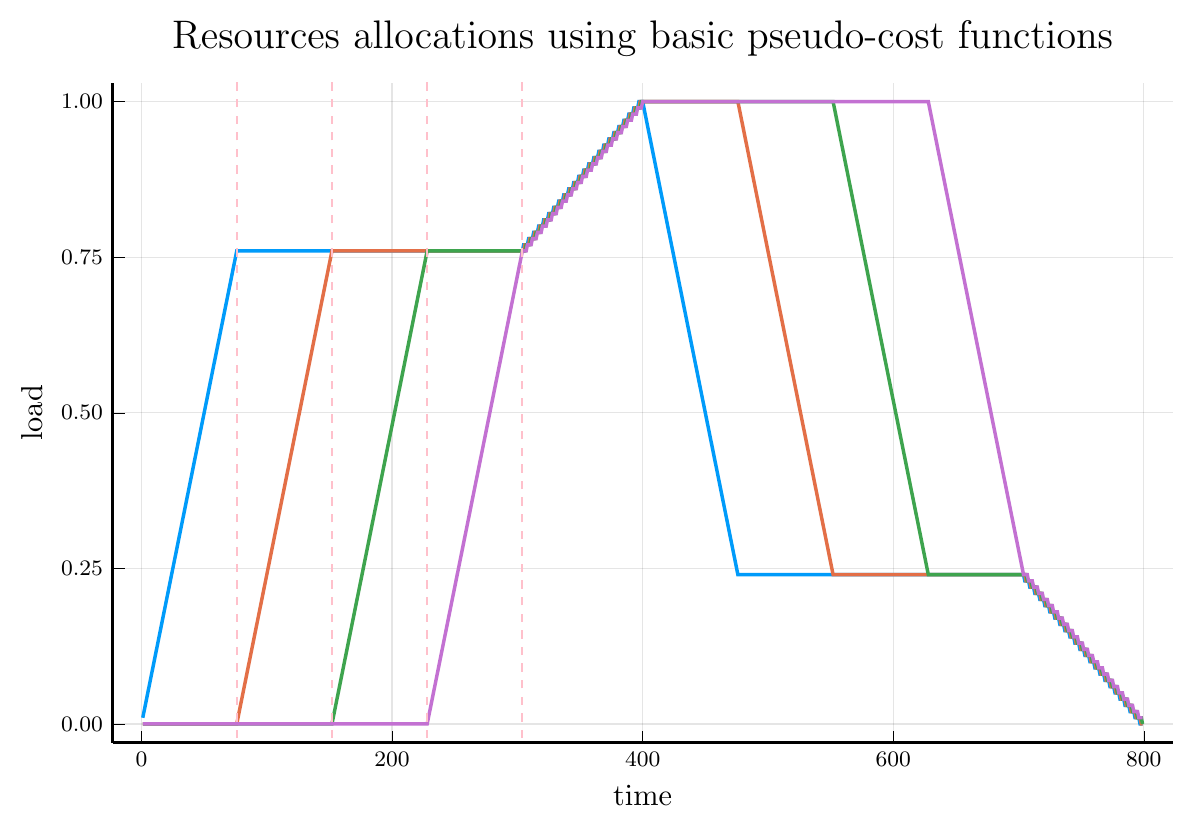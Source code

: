 \RequirePackage{luatex85}
\documentclass[tikz]{standalone}
% Default preamble
\usepackage{pgfplots}
\pgfplotsset{compat=newest}
\usepgfplotslibrary{groupplots}
\usepgfplotslibrary{polar}
\usepgfplotslibrary{smithchart}
\usepgfplotslibrary{statistics}
\usepgfplotslibrary{dateplot}
\usepgfplotslibrary{ternary}
\usetikzlibrary{arrows.meta}
\usetikzlibrary{backgrounds}
\usepgfplotslibrary{patchplots}
\usepgfplotslibrary{fillbetween}
\pgfplotsset{%
layers/standard/.define layer set={%
    background,axis background,axis grid,axis ticks,axis lines,axis tick labels,pre main,main,axis descriptions,axis foreground%
}{grid style= {/pgfplots/on layer=axis grid},%
    tick style= {/pgfplots/on layer=axis ticks},%
    axis line style= {/pgfplots/on layer=axis lines},%
    label style= {/pgfplots/on layer=axis descriptions},%
    legend style= {/pgfplots/on layer=axis descriptions},%
    title style= {/pgfplots/on layer=axis descriptions},%
    colorbar style= {/pgfplots/on layer=axis descriptions},%
    ticklabel style= {/pgfplots/on layer=axis tick labels},%
    axis background@ style={/pgfplots/on layer=axis background},%
    3d box foreground style={/pgfplots/on layer=axis foreground},%
    },
}

\begin{document}
\begin{tikzpicture}[/tikz/background rectangle/.style={fill={rgb,1:red,1.0;green,1.0;blue,1.0}, draw opacity={1.0}}, show background rectangle]
\begin{axis}[point meta max={nan}, point meta min={nan}, legend cell align={left}, legend columns={1}, title={Resources allocations using basic pseudo-cost functions}, title style={at={{(0.5,1)}}, anchor={south}, font={{\fontsize{14 pt}{18.2 pt}\selectfont}}, color={rgb,1:red,0.0;green,0.0;blue,0.0}, draw opacity={1.0}, rotate={0.0}}, legend style={color={rgb,1:red,0.0;green,0.0;blue,0.0}, draw opacity={1.0}, line width={1}, solid, fill={rgb,1:red,1.0;green,1.0;blue,1.0}, fill opacity={1.0}, text opacity={1.0}, font={{\fontsize{8 pt}{10.4 pt}\selectfont}}, text={rgb,1:red,0.0;green,0.0;blue,0.0}, cells={anchor={center}}, at={(1.02, 1)}, anchor={north west}}, axis background/.style={fill={rgb,1:red,1.0;green,1.0;blue,1.0}, opacity={1.0}}, anchor={north west}, xshift={1.0mm}, yshift={-1.0mm}, width={150.4mm}, height={99.6mm}, scaled x ticks={false}, xlabel={time}, x tick style={color={rgb,1:red,0.0;green,0.0;blue,0.0}, opacity={1.0}}, x tick label style={color={rgb,1:red,0.0;green,0.0;blue,0.0}, opacity={1.0}, rotate={0}}, xlabel style={at={(ticklabel cs:0.5)}, anchor=near ticklabel, at={{(ticklabel cs:0.5)}}, anchor={near ticklabel}, font={{\fontsize{11 pt}{14.3 pt}\selectfont}}, color={rgb,1:red,0.0;green,0.0;blue,0.0}, draw opacity={1.0}, rotate={0.0}}, xmajorgrids={true}, xmin={-22.94}, xmax={822.94}, xtick={{0.0,200.0,400.0,600.0,800.0}}, xticklabels={{$0$,$200$,$400$,$600$,$800$}}, xtick align={inside}, xticklabel style={font={{\fontsize{8 pt}{10.4 pt}\selectfont}}, color={rgb,1:red,0.0;green,0.0;blue,0.0}, draw opacity={1.0}, rotate={0.0}}, x grid style={color={rgb,1:red,0.0;green,0.0;blue,0.0}, draw opacity={0.1}, line width={0.5}, solid}, axis x line*={left}, x axis line style={color={rgb,1:red,0.0;green,0.0;blue,0.0}, draw opacity={1.0}, line width={1}, solid}, scaled y ticks={false}, ylabel={load}, y tick style={color={rgb,1:red,0.0;green,0.0;blue,0.0}, opacity={1.0}}, y tick label style={color={rgb,1:red,0.0;green,0.0;blue,0.0}, opacity={1.0}, rotate={0}}, ylabel style={at={(ticklabel cs:0.5)}, anchor=near ticklabel, at={{(ticklabel cs:0.5)}}, anchor={near ticklabel}, font={{\fontsize{11 pt}{14.3 pt}\selectfont}}, color={rgb,1:red,0.0;green,0.0;blue,0.0}, draw opacity={1.0}, rotate={0.0}}, ymajorgrids={true}, ymin={-0.03}, ymax={1.03}, ytick={{0.0,0.25,0.5,0.75,1.0}}, yticklabels={{$0.00$,$0.25$,$0.50$,$0.75$,$1.00$}}, ytick align={inside}, yticklabel style={font={{\fontsize{8 pt}{10.4 pt}\selectfont}}, color={rgb,1:red,0.0;green,0.0;blue,0.0}, draw opacity={1.0}, rotate={0.0}}, y grid style={color={rgb,1:red,0.0;green,0.0;blue,0.0}, draw opacity={0.1}, line width={0.5}, solid}, axis y line*={left}, y axis line style={color={rgb,1:red,0.0;green,0.0;blue,0.0}, draw opacity={1.0}, line width={1}, solid}, colorbar={false}]
    \addplot[color={rgb,1:red,0.0;green,0.606;blue,0.979}, name path={b2d9a010-98f0-4c6a-a283-21b9a8ce914a}, draw opacity={1.0}, line width={1.25}, solid]
        table[row sep={\\}]
        {
            \\
            1.0  0.01  \\
            2.0  0.02  \\
            3.0  0.03  \\
            4.0  0.04  \\
            5.0  0.05  \\
            6.0  0.06  \\
            7.0  0.07  \\
            8.0  0.08  \\
            9.0  0.09  \\
            10.0  0.1  \\
            11.0  0.11  \\
            12.0  0.12  \\
            13.0  0.13  \\
            14.0  0.14  \\
            15.0  0.15  \\
            16.0  0.16  \\
            17.0  0.17  \\
            18.0  0.18  \\
            19.0  0.19  \\
            20.0  0.2  \\
            21.0  0.21  \\
            22.0  0.22  \\
            23.0  0.23  \\
            24.0  0.24  \\
            25.0  0.25  \\
            26.0  0.26  \\
            27.0  0.27  \\
            28.0  0.28  \\
            29.0  0.29  \\
            30.0  0.3  \\
            31.0  0.31  \\
            32.0  0.32  \\
            33.0  0.33  \\
            34.0  0.34  \\
            35.0  0.35  \\
            36.0  0.36  \\
            37.0  0.37  \\
            38.0  0.38  \\
            39.0  0.39  \\
            40.0  0.4  \\
            41.0  0.41  \\
            42.0  0.42  \\
            43.0  0.43  \\
            44.0  0.44  \\
            45.0  0.45  \\
            46.0  0.46  \\
            47.0  0.47  \\
            48.0  0.48  \\
            49.0  0.49  \\
            50.0  0.5  \\
            51.0  0.51  \\
            52.0  0.52  \\
            53.0  0.53  \\
            54.0  0.54  \\
            55.0  0.55  \\
            56.0  0.56  \\
            57.0  0.57  \\
            58.0  0.58  \\
            59.0  0.59  \\
            60.0  0.6  \\
            61.0  0.61  \\
            62.0  0.62  \\
            63.0  0.63  \\
            64.0  0.64  \\
            65.0  0.65  \\
            66.0  0.66  \\
            67.0  0.67  \\
            68.0  0.68  \\
            69.0  0.69  \\
            70.0  0.7  \\
            71.0  0.71  \\
            72.0  0.72  \\
            73.0  0.73  \\
            74.0  0.74  \\
            75.0  0.75  \\
            76.0  0.76  \\
            77.0  0.76  \\
            78.0  0.76  \\
            79.0  0.76  \\
            80.0  0.76  \\
            81.0  0.76  \\
            82.0  0.76  \\
            83.0  0.76  \\
            84.0  0.76  \\
            85.0  0.76  \\
            86.0  0.76  \\
            87.0  0.76  \\
            88.0  0.76  \\
            89.0  0.76  \\
            90.0  0.76  \\
            91.0  0.76  \\
            92.0  0.76  \\
            93.0  0.76  \\
            94.0  0.76  \\
            95.0  0.76  \\
            96.0  0.76  \\
            97.0  0.76  \\
            98.0  0.76  \\
            99.0  0.76  \\
            100.0  0.76  \\
            101.0  0.76  \\
            102.0  0.76  \\
            103.0  0.76  \\
            104.0  0.76  \\
            105.0  0.76  \\
            106.0  0.76  \\
            107.0  0.76  \\
            108.0  0.76  \\
            109.0  0.76  \\
            110.0  0.76  \\
            111.0  0.76  \\
            112.0  0.76  \\
            113.0  0.76  \\
            114.0  0.76  \\
            115.0  0.76  \\
            116.0  0.76  \\
            117.0  0.76  \\
            118.0  0.76  \\
            119.0  0.76  \\
            120.0  0.76  \\
            121.0  0.76  \\
            122.0  0.76  \\
            123.0  0.76  \\
            124.0  0.76  \\
            125.0  0.76  \\
            126.0  0.76  \\
            127.0  0.76  \\
            128.0  0.76  \\
            129.0  0.76  \\
            130.0  0.76  \\
            131.0  0.76  \\
            132.0  0.76  \\
            133.0  0.76  \\
            134.0  0.76  \\
            135.0  0.76  \\
            136.0  0.76  \\
            137.0  0.76  \\
            138.0  0.76  \\
            139.0  0.76  \\
            140.0  0.76  \\
            141.0  0.76  \\
            142.0  0.76  \\
            143.0  0.76  \\
            144.0  0.76  \\
            145.0  0.76  \\
            146.0  0.76  \\
            147.0  0.76  \\
            148.0  0.76  \\
            149.0  0.76  \\
            150.0  0.76  \\
            151.0  0.76  \\
            152.0  0.76  \\
            153.0  0.76  \\
            154.0  0.76  \\
            155.0  0.76  \\
            156.0  0.76  \\
            157.0  0.76  \\
            158.0  0.76  \\
            159.0  0.76  \\
            160.0  0.76  \\
            161.0  0.76  \\
            162.0  0.76  \\
            163.0  0.76  \\
            164.0  0.76  \\
            165.0  0.76  \\
            166.0  0.76  \\
            167.0  0.76  \\
            168.0  0.76  \\
            169.0  0.76  \\
            170.0  0.76  \\
            171.0  0.76  \\
            172.0  0.76  \\
            173.0  0.76  \\
            174.0  0.76  \\
            175.0  0.76  \\
            176.0  0.76  \\
            177.0  0.76  \\
            178.0  0.76  \\
            179.0  0.76  \\
            180.0  0.76  \\
            181.0  0.76  \\
            182.0  0.76  \\
            183.0  0.76  \\
            184.0  0.76  \\
            185.0  0.76  \\
            186.0  0.76  \\
            187.0  0.76  \\
            188.0  0.76  \\
            189.0  0.76  \\
            190.0  0.76  \\
            191.0  0.76  \\
            192.0  0.76  \\
            193.0  0.76  \\
            194.0  0.76  \\
            195.0  0.76  \\
            196.0  0.76  \\
            197.0  0.76  \\
            198.0  0.76  \\
            199.0  0.76  \\
            200.0  0.76  \\
            201.0  0.76  \\
            202.0  0.76  \\
            203.0  0.76  \\
            204.0  0.76  \\
            205.0  0.76  \\
            206.0  0.76  \\
            207.0  0.76  \\
            208.0  0.76  \\
            209.0  0.76  \\
            210.0  0.76  \\
            211.0  0.76  \\
            212.0  0.76  \\
            213.0  0.76  \\
            214.0  0.76  \\
            215.0  0.76  \\
            216.0  0.76  \\
            217.0  0.76  \\
            218.0  0.76  \\
            219.0  0.76  \\
            220.0  0.76  \\
            221.0  0.76  \\
            222.0  0.76  \\
            223.0  0.76  \\
            224.0  0.76  \\
            225.0  0.76  \\
            226.0  0.76  \\
            227.0  0.76  \\
            228.0  0.76  \\
            229.0  0.76  \\
            230.0  0.76  \\
            231.0  0.76  \\
            232.0  0.76  \\
            233.0  0.76  \\
            234.0  0.76  \\
            235.0  0.76  \\
            236.0  0.76  \\
            237.0  0.76  \\
            238.0  0.76  \\
            239.0  0.76  \\
            240.0  0.76  \\
            241.0  0.76  \\
            242.0  0.76  \\
            243.0  0.76  \\
            244.0  0.76  \\
            245.0  0.76  \\
            246.0  0.76  \\
            247.0  0.76  \\
            248.0  0.76  \\
            249.0  0.76  \\
            250.0  0.76  \\
            251.0  0.76  \\
            252.0  0.76  \\
            253.0  0.76  \\
            254.0  0.76  \\
            255.0  0.76  \\
            256.0  0.76  \\
            257.0  0.76  \\
            258.0  0.76  \\
            259.0  0.76  \\
            260.0  0.76  \\
            261.0  0.76  \\
            262.0  0.76  \\
            263.0  0.76  \\
            264.0  0.76  \\
            265.0  0.76  \\
            266.0  0.76  \\
            267.0  0.76  \\
            268.0  0.76  \\
            269.0  0.76  \\
            270.0  0.76  \\
            271.0  0.76  \\
            272.0  0.76  \\
            273.0  0.76  \\
            274.0  0.76  \\
            275.0  0.76  \\
            276.0  0.76  \\
            277.0  0.76  \\
            278.0  0.76  \\
            279.0  0.76  \\
            280.0  0.76  \\
            281.0  0.76  \\
            282.0  0.76  \\
            283.0  0.76  \\
            284.0  0.76  \\
            285.0  0.76  \\
            286.0  0.76  \\
            287.0  0.76  \\
            288.0  0.76  \\
            289.0  0.76  \\
            290.0  0.76  \\
            291.0  0.76  \\
            292.0  0.76  \\
            293.0  0.76  \\
            294.0  0.76  \\
            295.0  0.76  \\
            296.0  0.76  \\
            297.0  0.76  \\
            298.0  0.76  \\
            299.0  0.76  \\
            300.0  0.76  \\
            301.0  0.76  \\
            302.0  0.76  \\
            303.0  0.76  \\
            304.0  0.76  \\
            305.0  0.77  \\
            306.0  0.77  \\
            307.0  0.77  \\
            308.0  0.77  \\
            309.0  0.78  \\
            310.0  0.78  \\
            311.0  0.78  \\
            312.0  0.78  \\
            313.0  0.79  \\
            314.0  0.79  \\
            315.0  0.79  \\
            316.0  0.79  \\
            317.0  0.8  \\
            318.0  0.8  \\
            319.0  0.8  \\
            320.0  0.8  \\
            321.0  0.81  \\
            322.0  0.81  \\
            323.0  0.81  \\
            324.0  0.81  \\
            325.0  0.82  \\
            326.0  0.82  \\
            327.0  0.82  \\
            328.0  0.82  \\
            329.0  0.83  \\
            330.0  0.83  \\
            331.0  0.83  \\
            332.0  0.83  \\
            333.0  0.84  \\
            334.0  0.84  \\
            335.0  0.84  \\
            336.0  0.84  \\
            337.0  0.85  \\
            338.0  0.85  \\
            339.0  0.85  \\
            340.0  0.85  \\
            341.0  0.86  \\
            342.0  0.86  \\
            343.0  0.86  \\
            344.0  0.86  \\
            345.0  0.87  \\
            346.0  0.87  \\
            347.0  0.87  \\
            348.0  0.87  \\
            349.0  0.88  \\
            350.0  0.88  \\
            351.0  0.88  \\
            352.0  0.88  \\
            353.0  0.89  \\
            354.0  0.89  \\
            355.0  0.89  \\
            356.0  0.89  \\
            357.0  0.9  \\
            358.0  0.9  \\
            359.0  0.9  \\
            360.0  0.9  \\
            361.0  0.91  \\
            362.0  0.91  \\
            363.0  0.91  \\
            364.0  0.91  \\
            365.0  0.92  \\
            366.0  0.92  \\
            367.0  0.92  \\
            368.0  0.92  \\
            369.0  0.93  \\
            370.0  0.93  \\
            371.0  0.93  \\
            372.0  0.93  \\
            373.0  0.94  \\
            374.0  0.94  \\
            375.0  0.94  \\
            376.0  0.94  \\
            377.0  0.95  \\
            378.0  0.95  \\
            379.0  0.95  \\
            380.0  0.95  \\
            381.0  0.96  \\
            382.0  0.96  \\
            383.0  0.96  \\
            384.0  0.96  \\
            385.0  0.97  \\
            386.0  0.97  \\
            387.0  0.97  \\
            388.0  0.97  \\
            389.0  0.98  \\
            390.0  0.98  \\
            391.0  0.98  \\
            392.0  0.98  \\
            393.0  0.99  \\
            394.0  0.99  \\
            395.0  0.99  \\
            396.0  0.99  \\
            397.0  1.0  \\
            398.0  1.0  \\
            399.0  1.0  \\
            400.0  1.0  \\
            401.0  0.99  \\
            402.0  0.98  \\
            403.0  0.97  \\
            404.0  0.96  \\
            405.0  0.95  \\
            406.0  0.94  \\
            407.0  0.93  \\
            408.0  0.92  \\
            409.0  0.91  \\
            410.0  0.9  \\
            411.0  0.89  \\
            412.0  0.88  \\
            413.0  0.87  \\
            414.0  0.86  \\
            415.0  0.85  \\
            416.0  0.84  \\
            417.0  0.83  \\
            418.0  0.82  \\
            419.0  0.81  \\
            420.0  0.8  \\
            421.0  0.79  \\
            422.0  0.78  \\
            423.0  0.77  \\
            424.0  0.76  \\
            425.0  0.75  \\
            426.0  0.74  \\
            427.0  0.73  \\
            428.0  0.72  \\
            429.0  0.71  \\
            430.0  0.7  \\
            431.0  0.69  \\
            432.0  0.68  \\
            433.0  0.67  \\
            434.0  0.66  \\
            435.0  0.65  \\
            436.0  0.64  \\
            437.0  0.63  \\
            438.0  0.62  \\
            439.0  0.61  \\
            440.0  0.6  \\
            441.0  0.59  \\
            442.0  0.58  \\
            443.0  0.57  \\
            444.0  0.56  \\
            445.0  0.55  \\
            446.0  0.54  \\
            447.0  0.53  \\
            448.0  0.52  \\
            449.0  0.51  \\
            450.0  0.5  \\
            451.0  0.49  \\
            452.0  0.48  \\
            453.0  0.47  \\
            454.0  0.46  \\
            455.0  0.45  \\
            456.0  0.44  \\
            457.0  0.43  \\
            458.0  0.42  \\
            459.0  0.41  \\
            460.0  0.4  \\
            461.0  0.39  \\
            462.0  0.38  \\
            463.0  0.37  \\
            464.0  0.36  \\
            465.0  0.35  \\
            466.0  0.34  \\
            467.0  0.33  \\
            468.0  0.32  \\
            469.0  0.31  \\
            470.0  0.3  \\
            471.0  0.29  \\
            472.0  0.28  \\
            473.0  0.27  \\
            474.0  0.26  \\
            475.0  0.25  \\
            476.0  0.24  \\
            477.0  0.24  \\
            478.0  0.24  \\
            479.0  0.24  \\
            480.0  0.24  \\
            481.0  0.24  \\
            482.0  0.24  \\
            483.0  0.24  \\
            484.0  0.24  \\
            485.0  0.24  \\
            486.0  0.24  \\
            487.0  0.24  \\
            488.0  0.24  \\
            489.0  0.24  \\
            490.0  0.24  \\
            491.0  0.24  \\
            492.0  0.24  \\
            493.0  0.24  \\
            494.0  0.24  \\
            495.0  0.24  \\
            496.0  0.24  \\
            497.0  0.24  \\
            498.0  0.24  \\
            499.0  0.24  \\
            500.0  0.24  \\
            501.0  0.24  \\
            502.0  0.24  \\
            503.0  0.24  \\
            504.0  0.24  \\
            505.0  0.24  \\
            506.0  0.24  \\
            507.0  0.24  \\
            508.0  0.24  \\
            509.0  0.24  \\
            510.0  0.24  \\
            511.0  0.24  \\
            512.0  0.24  \\
            513.0  0.24  \\
            514.0  0.24  \\
            515.0  0.24  \\
            516.0  0.24  \\
            517.0  0.24  \\
            518.0  0.24  \\
            519.0  0.24  \\
            520.0  0.24  \\
            521.0  0.24  \\
            522.0  0.24  \\
            523.0  0.24  \\
            524.0  0.24  \\
            525.0  0.24  \\
            526.0  0.24  \\
            527.0  0.24  \\
            528.0  0.24  \\
            529.0  0.24  \\
            530.0  0.24  \\
            531.0  0.24  \\
            532.0  0.24  \\
            533.0  0.24  \\
            534.0  0.24  \\
            535.0  0.24  \\
            536.0  0.24  \\
            537.0  0.24  \\
            538.0  0.24  \\
            539.0  0.24  \\
            540.0  0.24  \\
            541.0  0.24  \\
            542.0  0.24  \\
            543.0  0.24  \\
            544.0  0.24  \\
            545.0  0.24  \\
            546.0  0.24  \\
            547.0  0.24  \\
            548.0  0.24  \\
            549.0  0.24  \\
            550.0  0.24  \\
            551.0  0.24  \\
            552.0  0.24  \\
            553.0  0.24  \\
            554.0  0.24  \\
            555.0  0.24  \\
            556.0  0.24  \\
            557.0  0.24  \\
            558.0  0.24  \\
            559.0  0.24  \\
            560.0  0.24  \\
            561.0  0.24  \\
            562.0  0.24  \\
            563.0  0.24  \\
            564.0  0.24  \\
            565.0  0.24  \\
            566.0  0.24  \\
            567.0  0.24  \\
            568.0  0.24  \\
            569.0  0.24  \\
            570.0  0.24  \\
            571.0  0.24  \\
            572.0  0.24  \\
            573.0  0.24  \\
            574.0  0.24  \\
            575.0  0.24  \\
            576.0  0.24  \\
            577.0  0.24  \\
            578.0  0.24  \\
            579.0  0.24  \\
            580.0  0.24  \\
            581.0  0.24  \\
            582.0  0.24  \\
            583.0  0.24  \\
            584.0  0.24  \\
            585.0  0.24  \\
            586.0  0.24  \\
            587.0  0.24  \\
            588.0  0.24  \\
            589.0  0.24  \\
            590.0  0.24  \\
            591.0  0.24  \\
            592.0  0.24  \\
            593.0  0.24  \\
            594.0  0.24  \\
            595.0  0.24  \\
            596.0  0.24  \\
            597.0  0.24  \\
            598.0  0.24  \\
            599.0  0.24  \\
            600.0  0.24  \\
            601.0  0.24  \\
            602.0  0.24  \\
            603.0  0.24  \\
            604.0  0.24  \\
            605.0  0.24  \\
            606.0  0.24  \\
            607.0  0.24  \\
            608.0  0.24  \\
            609.0  0.24  \\
            610.0  0.24  \\
            611.0  0.24  \\
            612.0  0.24  \\
            613.0  0.24  \\
            614.0  0.24  \\
            615.0  0.24  \\
            616.0  0.24  \\
            617.0  0.24  \\
            618.0  0.24  \\
            619.0  0.24  \\
            620.0  0.24  \\
            621.0  0.24  \\
            622.0  0.24  \\
            623.0  0.24  \\
            624.0  0.24  \\
            625.0  0.24  \\
            626.0  0.24  \\
            627.0  0.24  \\
            628.0  0.24  \\
            629.0  0.24  \\
            630.0  0.24  \\
            631.0  0.24  \\
            632.0  0.24  \\
            633.0  0.24  \\
            634.0  0.24  \\
            635.0  0.24  \\
            636.0  0.24  \\
            637.0  0.24  \\
            638.0  0.24  \\
            639.0  0.24  \\
            640.0  0.24  \\
            641.0  0.24  \\
            642.0  0.24  \\
            643.0  0.24  \\
            644.0  0.24  \\
            645.0  0.24  \\
            646.0  0.24  \\
            647.0  0.24  \\
            648.0  0.24  \\
            649.0  0.24  \\
            650.0  0.24  \\
            651.0  0.24  \\
            652.0  0.24  \\
            653.0  0.24  \\
            654.0  0.24  \\
            655.0  0.24  \\
            656.0  0.24  \\
            657.0  0.24  \\
            658.0  0.24  \\
            659.0  0.24  \\
            660.0  0.24  \\
            661.0  0.24  \\
            662.0  0.24  \\
            663.0  0.24  \\
            664.0  0.24  \\
            665.0  0.24  \\
            666.0  0.24  \\
            667.0  0.24  \\
            668.0  0.24  \\
            669.0  0.24  \\
            670.0  0.24  \\
            671.0  0.24  \\
            672.0  0.24  \\
            673.0  0.24  \\
            674.0  0.24  \\
            675.0  0.24  \\
            676.0  0.24  \\
            677.0  0.24  \\
            678.0  0.24  \\
            679.0  0.24  \\
            680.0  0.24  \\
            681.0  0.24  \\
            682.0  0.24  \\
            683.0  0.24  \\
            684.0  0.24  \\
            685.0  0.24  \\
            686.0  0.24  \\
            687.0  0.24  \\
            688.0  0.24  \\
            689.0  0.24  \\
            690.0  0.24  \\
            691.0  0.24  \\
            692.0  0.24  \\
            693.0  0.24  \\
            694.0  0.24  \\
            695.0  0.24  \\
            696.0  0.24  \\
            697.0  0.24  \\
            698.0  0.24  \\
            699.0  0.24  \\
            700.0  0.24  \\
            701.0  0.24  \\
            702.0  0.24  \\
            703.0  0.24  \\
            704.0  0.24  \\
            705.0  0.23  \\
            706.0  0.23  \\
            707.0  0.23  \\
            708.0  0.23  \\
            709.0  0.22  \\
            710.0  0.22  \\
            711.0  0.22  \\
            712.0  0.22  \\
            713.0  0.21  \\
            714.0  0.21  \\
            715.0  0.21  \\
            716.0  0.21  \\
            717.0  0.2  \\
            718.0  0.2  \\
            719.0  0.2  \\
            720.0  0.2  \\
            721.0  0.19  \\
            722.0  0.19  \\
            723.0  0.19  \\
            724.0  0.19  \\
            725.0  0.18  \\
            726.0  0.18  \\
            727.0  0.18  \\
            728.0  0.18  \\
            729.0  0.17  \\
            730.0  0.17  \\
            731.0  0.17  \\
            732.0  0.17  \\
            733.0  0.16  \\
            734.0  0.16  \\
            735.0  0.16  \\
            736.0  0.16  \\
            737.0  0.15  \\
            738.0  0.15  \\
            739.0  0.15  \\
            740.0  0.15  \\
            741.0  0.14  \\
            742.0  0.14  \\
            743.0  0.14  \\
            744.0  0.14  \\
            745.0  0.13  \\
            746.0  0.13  \\
            747.0  0.13  \\
            748.0  0.13  \\
            749.0  0.12  \\
            750.0  0.12  \\
            751.0  0.12  \\
            752.0  0.12  \\
            753.0  0.11  \\
            754.0  0.11  \\
            755.0  0.11  \\
            756.0  0.11  \\
            757.0  0.1  \\
            758.0  0.1  \\
            759.0  0.1  \\
            760.0  0.1  \\
            761.0  0.09  \\
            762.0  0.09  \\
            763.0  0.09  \\
            764.0  0.09  \\
            765.0  0.08  \\
            766.0  0.08  \\
            767.0  0.08  \\
            768.0  0.08  \\
            769.0  0.07  \\
            770.0  0.07  \\
            771.0  0.07  \\
            772.0  0.07  \\
            773.0  0.06  \\
            774.0  0.06  \\
            775.0  0.06  \\
            776.0  0.06  \\
            777.0  0.05  \\
            778.0  0.05  \\
            779.0  0.05  \\
            780.0  0.05  \\
            781.0  0.04  \\
            782.0  0.04  \\
            783.0  0.04  \\
            784.0  0.04  \\
            785.0  0.03  \\
            786.0  0.03  \\
            787.0  0.03  \\
            788.0  0.03  \\
            789.0  0.02  \\
            790.0  0.02  \\
            791.0  0.02  \\
            792.0  0.02  \\
            793.0  0.01  \\
            794.0  0.01  \\
            795.0  0.01  \\
            796.0  0.01  \\
            797.0  0.0  \\
            798.0  0.0  \\
            799.0  0.0  \\
        }
        ;
    \addplot[color={rgb,1:red,0.889;green,0.436;blue,0.278}, name path={eeff521c-9460-4541-a80c-dd03aa7d07ff}, draw opacity={1.0}, line width={1.25}, solid]
        table[row sep={\\}]
        {
            \\
            1.0  0.0  \\
            2.0  0.0  \\
            3.0  0.0  \\
            4.0  0.0  \\
            5.0  0.0  \\
            6.0  0.0  \\
            7.0  0.0  \\
            8.0  0.0  \\
            9.0  0.0  \\
            10.0  0.0  \\
            11.0  0.0  \\
            12.0  0.0  \\
            13.0  0.0  \\
            14.0  0.0  \\
            15.0  0.0  \\
            16.0  0.0  \\
            17.0  0.0  \\
            18.0  0.0  \\
            19.0  0.0  \\
            20.0  0.0  \\
            21.0  0.0  \\
            22.0  0.0  \\
            23.0  0.0  \\
            24.0  0.0  \\
            25.0  0.0  \\
            26.0  0.0  \\
            27.0  0.0  \\
            28.0  0.0  \\
            29.0  0.0  \\
            30.0  0.0  \\
            31.0  0.0  \\
            32.0  0.0  \\
            33.0  0.0  \\
            34.0  0.0  \\
            35.0  0.0  \\
            36.0  0.0  \\
            37.0  0.0  \\
            38.0  0.0  \\
            39.0  0.0  \\
            40.0  0.0  \\
            41.0  0.0  \\
            42.0  0.0  \\
            43.0  0.0  \\
            44.0  0.0  \\
            45.0  0.0  \\
            46.0  0.0  \\
            47.0  0.0  \\
            48.0  0.0  \\
            49.0  0.0  \\
            50.0  0.0  \\
            51.0  0.0  \\
            52.0  0.0  \\
            53.0  0.0  \\
            54.0  0.0  \\
            55.0  0.0  \\
            56.0  0.0  \\
            57.0  0.0  \\
            58.0  0.0  \\
            59.0  0.0  \\
            60.0  0.0  \\
            61.0  0.0  \\
            62.0  0.0  \\
            63.0  0.0  \\
            64.0  0.0  \\
            65.0  0.0  \\
            66.0  0.0  \\
            67.0  0.0  \\
            68.0  0.0  \\
            69.0  0.0  \\
            70.0  0.0  \\
            71.0  0.0  \\
            72.0  0.0  \\
            73.0  0.0  \\
            74.0  0.0  \\
            75.0  0.0  \\
            76.0  0.0  \\
            77.0  0.01  \\
            78.0  0.02  \\
            79.0  0.03  \\
            80.0  0.04  \\
            81.0  0.05  \\
            82.0  0.06  \\
            83.0  0.07  \\
            84.0  0.08  \\
            85.0  0.09  \\
            86.0  0.1  \\
            87.0  0.11  \\
            88.0  0.12  \\
            89.0  0.13  \\
            90.0  0.14  \\
            91.0  0.15  \\
            92.0  0.16  \\
            93.0  0.17  \\
            94.0  0.18  \\
            95.0  0.19  \\
            96.0  0.2  \\
            97.0  0.21  \\
            98.0  0.22  \\
            99.0  0.23  \\
            100.0  0.24  \\
            101.0  0.25  \\
            102.0  0.26  \\
            103.0  0.27  \\
            104.0  0.28  \\
            105.0  0.29  \\
            106.0  0.3  \\
            107.0  0.31  \\
            108.0  0.32  \\
            109.0  0.33  \\
            110.0  0.34  \\
            111.0  0.35  \\
            112.0  0.36  \\
            113.0  0.37  \\
            114.0  0.38  \\
            115.0  0.39  \\
            116.0  0.4  \\
            117.0  0.41  \\
            118.0  0.42  \\
            119.0  0.43  \\
            120.0  0.44  \\
            121.0  0.45  \\
            122.0  0.46  \\
            123.0  0.47  \\
            124.0  0.48  \\
            125.0  0.49  \\
            126.0  0.5  \\
            127.0  0.51  \\
            128.0  0.52  \\
            129.0  0.53  \\
            130.0  0.54  \\
            131.0  0.55  \\
            132.0  0.56  \\
            133.0  0.57  \\
            134.0  0.58  \\
            135.0  0.59  \\
            136.0  0.6  \\
            137.0  0.61  \\
            138.0  0.62  \\
            139.0  0.63  \\
            140.0  0.64  \\
            141.0  0.65  \\
            142.0  0.66  \\
            143.0  0.67  \\
            144.0  0.68  \\
            145.0  0.69  \\
            146.0  0.7  \\
            147.0  0.71  \\
            148.0  0.72  \\
            149.0  0.73  \\
            150.0  0.74  \\
            151.0  0.75  \\
            152.0  0.76  \\
            153.0  0.76  \\
            154.0  0.76  \\
            155.0  0.76  \\
            156.0  0.76  \\
            157.0  0.76  \\
            158.0  0.76  \\
            159.0  0.76  \\
            160.0  0.76  \\
            161.0  0.76  \\
            162.0  0.76  \\
            163.0  0.76  \\
            164.0  0.76  \\
            165.0  0.76  \\
            166.0  0.76  \\
            167.0  0.76  \\
            168.0  0.76  \\
            169.0  0.76  \\
            170.0  0.76  \\
            171.0  0.76  \\
            172.0  0.76  \\
            173.0  0.76  \\
            174.0  0.76  \\
            175.0  0.76  \\
            176.0  0.76  \\
            177.0  0.76  \\
            178.0  0.76  \\
            179.0  0.76  \\
            180.0  0.76  \\
            181.0  0.76  \\
            182.0  0.76  \\
            183.0  0.76  \\
            184.0  0.76  \\
            185.0  0.76  \\
            186.0  0.76  \\
            187.0  0.76  \\
            188.0  0.76  \\
            189.0  0.76  \\
            190.0  0.76  \\
            191.0  0.76  \\
            192.0  0.76  \\
            193.0  0.76  \\
            194.0  0.76  \\
            195.0  0.76  \\
            196.0  0.76  \\
            197.0  0.76  \\
            198.0  0.76  \\
            199.0  0.76  \\
            200.0  0.76  \\
            201.0  0.76  \\
            202.0  0.76  \\
            203.0  0.76  \\
            204.0  0.76  \\
            205.0  0.76  \\
            206.0  0.76  \\
            207.0  0.76  \\
            208.0  0.76  \\
            209.0  0.76  \\
            210.0  0.76  \\
            211.0  0.76  \\
            212.0  0.76  \\
            213.0  0.76  \\
            214.0  0.76  \\
            215.0  0.76  \\
            216.0  0.76  \\
            217.0  0.76  \\
            218.0  0.76  \\
            219.0  0.76  \\
            220.0  0.76  \\
            221.0  0.76  \\
            222.0  0.76  \\
            223.0  0.76  \\
            224.0  0.76  \\
            225.0  0.76  \\
            226.0  0.76  \\
            227.0  0.76  \\
            228.0  0.76  \\
            229.0  0.76  \\
            230.0  0.76  \\
            231.0  0.76  \\
            232.0  0.76  \\
            233.0  0.76  \\
            234.0  0.76  \\
            235.0  0.76  \\
            236.0  0.76  \\
            237.0  0.76  \\
            238.0  0.76  \\
            239.0  0.76  \\
            240.0  0.76  \\
            241.0  0.76  \\
            242.0  0.76  \\
            243.0  0.76  \\
            244.0  0.76  \\
            245.0  0.76  \\
            246.0  0.76  \\
            247.0  0.76  \\
            248.0  0.76  \\
            249.0  0.76  \\
            250.0  0.76  \\
            251.0  0.76  \\
            252.0  0.76  \\
            253.0  0.76  \\
            254.0  0.76  \\
            255.0  0.76  \\
            256.0  0.76  \\
            257.0  0.76  \\
            258.0  0.76  \\
            259.0  0.76  \\
            260.0  0.76  \\
            261.0  0.76  \\
            262.0  0.76  \\
            263.0  0.76  \\
            264.0  0.76  \\
            265.0  0.76  \\
            266.0  0.76  \\
            267.0  0.76  \\
            268.0  0.76  \\
            269.0  0.76  \\
            270.0  0.76  \\
            271.0  0.76  \\
            272.0  0.76  \\
            273.0  0.76  \\
            274.0  0.76  \\
            275.0  0.76  \\
            276.0  0.76  \\
            277.0  0.76  \\
            278.0  0.76  \\
            279.0  0.76  \\
            280.0  0.76  \\
            281.0  0.76  \\
            282.0  0.76  \\
            283.0  0.76  \\
            284.0  0.76  \\
            285.0  0.76  \\
            286.0  0.76  \\
            287.0  0.76  \\
            288.0  0.76  \\
            289.0  0.76  \\
            290.0  0.76  \\
            291.0  0.76  \\
            292.0  0.76  \\
            293.0  0.76  \\
            294.0  0.76  \\
            295.0  0.76  \\
            296.0  0.76  \\
            297.0  0.76  \\
            298.0  0.76  \\
            299.0  0.76  \\
            300.0  0.76  \\
            301.0  0.76  \\
            302.0  0.76  \\
            303.0  0.76  \\
            304.0  0.76  \\
            305.0  0.76  \\
            306.0  0.77  \\
            307.0  0.77  \\
            308.0  0.77  \\
            309.0  0.77  \\
            310.0  0.78  \\
            311.0  0.78  \\
            312.0  0.78  \\
            313.0  0.78  \\
            314.0  0.79  \\
            315.0  0.79  \\
            316.0  0.79  \\
            317.0  0.79  \\
            318.0  0.8  \\
            319.0  0.8  \\
            320.0  0.8  \\
            321.0  0.8  \\
            322.0  0.81  \\
            323.0  0.81  \\
            324.0  0.81  \\
            325.0  0.81  \\
            326.0  0.82  \\
            327.0  0.82  \\
            328.0  0.82  \\
            329.0  0.82  \\
            330.0  0.83  \\
            331.0  0.83  \\
            332.0  0.83  \\
            333.0  0.83  \\
            334.0  0.84  \\
            335.0  0.84  \\
            336.0  0.84  \\
            337.0  0.84  \\
            338.0  0.85  \\
            339.0  0.85  \\
            340.0  0.85  \\
            341.0  0.85  \\
            342.0  0.86  \\
            343.0  0.86  \\
            344.0  0.86  \\
            345.0  0.86  \\
            346.0  0.87  \\
            347.0  0.87  \\
            348.0  0.87  \\
            349.0  0.87  \\
            350.0  0.88  \\
            351.0  0.88  \\
            352.0  0.88  \\
            353.0  0.88  \\
            354.0  0.89  \\
            355.0  0.89  \\
            356.0  0.89  \\
            357.0  0.89  \\
            358.0  0.9  \\
            359.0  0.9  \\
            360.0  0.9  \\
            361.0  0.9  \\
            362.0  0.91  \\
            363.0  0.91  \\
            364.0  0.91  \\
            365.0  0.91  \\
            366.0  0.92  \\
            367.0  0.92  \\
            368.0  0.92  \\
            369.0  0.92  \\
            370.0  0.93  \\
            371.0  0.93  \\
            372.0  0.93  \\
            373.0  0.93  \\
            374.0  0.94  \\
            375.0  0.94  \\
            376.0  0.94  \\
            377.0  0.94  \\
            378.0  0.95  \\
            379.0  0.95  \\
            380.0  0.95  \\
            381.0  0.95  \\
            382.0  0.96  \\
            383.0  0.96  \\
            384.0  0.96  \\
            385.0  0.96  \\
            386.0  0.97  \\
            387.0  0.97  \\
            388.0  0.97  \\
            389.0  0.97  \\
            390.0  0.98  \\
            391.0  0.98  \\
            392.0  0.98  \\
            393.0  0.98  \\
            394.0  0.99  \\
            395.0  0.99  \\
            396.0  0.99  \\
            397.0  0.99  \\
            398.0  1.0  \\
            399.0  1.0  \\
            400.0  1.0  \\
            401.0  1.0  \\
            402.0  1.0  \\
            403.0  1.0  \\
            404.0  1.0  \\
            405.0  1.0  \\
            406.0  1.0  \\
            407.0  1.0  \\
            408.0  1.0  \\
            409.0  1.0  \\
            410.0  1.0  \\
            411.0  1.0  \\
            412.0  1.0  \\
            413.0  1.0  \\
            414.0  1.0  \\
            415.0  1.0  \\
            416.0  1.0  \\
            417.0  1.0  \\
            418.0  1.0  \\
            419.0  1.0  \\
            420.0  1.0  \\
            421.0  1.0  \\
            422.0  1.0  \\
            423.0  1.0  \\
            424.0  1.0  \\
            425.0  1.0  \\
            426.0  1.0  \\
            427.0  1.0  \\
            428.0  1.0  \\
            429.0  1.0  \\
            430.0  1.0  \\
            431.0  1.0  \\
            432.0  1.0  \\
            433.0  1.0  \\
            434.0  1.0  \\
            435.0  1.0  \\
            436.0  1.0  \\
            437.0  1.0  \\
            438.0  1.0  \\
            439.0  1.0  \\
            440.0  1.0  \\
            441.0  1.0  \\
            442.0  1.0  \\
            443.0  1.0  \\
            444.0  1.0  \\
            445.0  1.0  \\
            446.0  1.0  \\
            447.0  1.0  \\
            448.0  1.0  \\
            449.0  1.0  \\
            450.0  1.0  \\
            451.0  1.0  \\
            452.0  1.0  \\
            453.0  1.0  \\
            454.0  1.0  \\
            455.0  1.0  \\
            456.0  1.0  \\
            457.0  1.0  \\
            458.0  1.0  \\
            459.0  1.0  \\
            460.0  1.0  \\
            461.0  1.0  \\
            462.0  1.0  \\
            463.0  1.0  \\
            464.0  1.0  \\
            465.0  1.0  \\
            466.0  1.0  \\
            467.0  1.0  \\
            468.0  1.0  \\
            469.0  1.0  \\
            470.0  1.0  \\
            471.0  1.0  \\
            472.0  1.0  \\
            473.0  1.0  \\
            474.0  1.0  \\
            475.0  1.0  \\
            476.0  1.0  \\
            477.0  0.99  \\
            478.0  0.98  \\
            479.0  0.97  \\
            480.0  0.96  \\
            481.0  0.95  \\
            482.0  0.94  \\
            483.0  0.93  \\
            484.0  0.92  \\
            485.0  0.91  \\
            486.0  0.9  \\
            487.0  0.89  \\
            488.0  0.88  \\
            489.0  0.87  \\
            490.0  0.86  \\
            491.0  0.85  \\
            492.0  0.84  \\
            493.0  0.83  \\
            494.0  0.82  \\
            495.0  0.81  \\
            496.0  0.8  \\
            497.0  0.79  \\
            498.0  0.78  \\
            499.0  0.77  \\
            500.0  0.76  \\
            501.0  0.75  \\
            502.0  0.74  \\
            503.0  0.73  \\
            504.0  0.72  \\
            505.0  0.71  \\
            506.0  0.7  \\
            507.0  0.69  \\
            508.0  0.68  \\
            509.0  0.67  \\
            510.0  0.66  \\
            511.0  0.65  \\
            512.0  0.64  \\
            513.0  0.63  \\
            514.0  0.62  \\
            515.0  0.61  \\
            516.0  0.6  \\
            517.0  0.59  \\
            518.0  0.58  \\
            519.0  0.57  \\
            520.0  0.56  \\
            521.0  0.55  \\
            522.0  0.54  \\
            523.0  0.53  \\
            524.0  0.52  \\
            525.0  0.51  \\
            526.0  0.5  \\
            527.0  0.49  \\
            528.0  0.48  \\
            529.0  0.47  \\
            530.0  0.46  \\
            531.0  0.45  \\
            532.0  0.44  \\
            533.0  0.43  \\
            534.0  0.42  \\
            535.0  0.41  \\
            536.0  0.4  \\
            537.0  0.39  \\
            538.0  0.38  \\
            539.0  0.37  \\
            540.0  0.36  \\
            541.0  0.35  \\
            542.0  0.34  \\
            543.0  0.33  \\
            544.0  0.32  \\
            545.0  0.31  \\
            546.0  0.3  \\
            547.0  0.29  \\
            548.0  0.28  \\
            549.0  0.27  \\
            550.0  0.26  \\
            551.0  0.25  \\
            552.0  0.24  \\
            553.0  0.24  \\
            554.0  0.24  \\
            555.0  0.24  \\
            556.0  0.24  \\
            557.0  0.24  \\
            558.0  0.24  \\
            559.0  0.24  \\
            560.0  0.24  \\
            561.0  0.24  \\
            562.0  0.24  \\
            563.0  0.24  \\
            564.0  0.24  \\
            565.0  0.24  \\
            566.0  0.24  \\
            567.0  0.24  \\
            568.0  0.24  \\
            569.0  0.24  \\
            570.0  0.24  \\
            571.0  0.24  \\
            572.0  0.24  \\
            573.0  0.24  \\
            574.0  0.24  \\
            575.0  0.24  \\
            576.0  0.24  \\
            577.0  0.24  \\
            578.0  0.24  \\
            579.0  0.24  \\
            580.0  0.24  \\
            581.0  0.24  \\
            582.0  0.24  \\
            583.0  0.24  \\
            584.0  0.24  \\
            585.0  0.24  \\
            586.0  0.24  \\
            587.0  0.24  \\
            588.0  0.24  \\
            589.0  0.24  \\
            590.0  0.24  \\
            591.0  0.24  \\
            592.0  0.24  \\
            593.0  0.24  \\
            594.0  0.24  \\
            595.0  0.24  \\
            596.0  0.24  \\
            597.0  0.24  \\
            598.0  0.24  \\
            599.0  0.24  \\
            600.0  0.24  \\
            601.0  0.24  \\
            602.0  0.24  \\
            603.0  0.24  \\
            604.0  0.24  \\
            605.0  0.24  \\
            606.0  0.24  \\
            607.0  0.24  \\
            608.0  0.24  \\
            609.0  0.24  \\
            610.0  0.24  \\
            611.0  0.24  \\
            612.0  0.24  \\
            613.0  0.24  \\
            614.0  0.24  \\
            615.0  0.24  \\
            616.0  0.24  \\
            617.0  0.24  \\
            618.0  0.24  \\
            619.0  0.24  \\
            620.0  0.24  \\
            621.0  0.24  \\
            622.0  0.24  \\
            623.0  0.24  \\
            624.0  0.24  \\
            625.0  0.24  \\
            626.0  0.24  \\
            627.0  0.24  \\
            628.0  0.24  \\
            629.0  0.24  \\
            630.0  0.24  \\
            631.0  0.24  \\
            632.0  0.24  \\
            633.0  0.24  \\
            634.0  0.24  \\
            635.0  0.24  \\
            636.0  0.24  \\
            637.0  0.24  \\
            638.0  0.24  \\
            639.0  0.24  \\
            640.0  0.24  \\
            641.0  0.24  \\
            642.0  0.24  \\
            643.0  0.24  \\
            644.0  0.24  \\
            645.0  0.24  \\
            646.0  0.24  \\
            647.0  0.24  \\
            648.0  0.24  \\
            649.0  0.24  \\
            650.0  0.24  \\
            651.0  0.24  \\
            652.0  0.24  \\
            653.0  0.24  \\
            654.0  0.24  \\
            655.0  0.24  \\
            656.0  0.24  \\
            657.0  0.24  \\
            658.0  0.24  \\
            659.0  0.24  \\
            660.0  0.24  \\
            661.0  0.24  \\
            662.0  0.24  \\
            663.0  0.24  \\
            664.0  0.24  \\
            665.0  0.24  \\
            666.0  0.24  \\
            667.0  0.24  \\
            668.0  0.24  \\
            669.0  0.24  \\
            670.0  0.24  \\
            671.0  0.24  \\
            672.0  0.24  \\
            673.0  0.24  \\
            674.0  0.24  \\
            675.0  0.24  \\
            676.0  0.24  \\
            677.0  0.24  \\
            678.0  0.24  \\
            679.0  0.24  \\
            680.0  0.24  \\
            681.0  0.24  \\
            682.0  0.24  \\
            683.0  0.24  \\
            684.0  0.24  \\
            685.0  0.24  \\
            686.0  0.24  \\
            687.0  0.24  \\
            688.0  0.24  \\
            689.0  0.24  \\
            690.0  0.24  \\
            691.0  0.24  \\
            692.0  0.24  \\
            693.0  0.24  \\
            694.0  0.24  \\
            695.0  0.24  \\
            696.0  0.24  \\
            697.0  0.24  \\
            698.0  0.24  \\
            699.0  0.24  \\
            700.0  0.24  \\
            701.0  0.24  \\
            702.0  0.24  \\
            703.0  0.24  \\
            704.0  0.24  \\
            705.0  0.24  \\
            706.0  0.23  \\
            707.0  0.23  \\
            708.0  0.23  \\
            709.0  0.23  \\
            710.0  0.22  \\
            711.0  0.22  \\
            712.0  0.22  \\
            713.0  0.22  \\
            714.0  0.21  \\
            715.0  0.21  \\
            716.0  0.21  \\
            717.0  0.21  \\
            718.0  0.2  \\
            719.0  0.2  \\
            720.0  0.2  \\
            721.0  0.2  \\
            722.0  0.19  \\
            723.0  0.19  \\
            724.0  0.19  \\
            725.0  0.19  \\
            726.0  0.18  \\
            727.0  0.18  \\
            728.0  0.18  \\
            729.0  0.18  \\
            730.0  0.17  \\
            731.0  0.17  \\
            732.0  0.17  \\
            733.0  0.17  \\
            734.0  0.16  \\
            735.0  0.16  \\
            736.0  0.16  \\
            737.0  0.16  \\
            738.0  0.15  \\
            739.0  0.15  \\
            740.0  0.15  \\
            741.0  0.15  \\
            742.0  0.14  \\
            743.0  0.14  \\
            744.0  0.14  \\
            745.0  0.14  \\
            746.0  0.13  \\
            747.0  0.13  \\
            748.0  0.13  \\
            749.0  0.13  \\
            750.0  0.12  \\
            751.0  0.12  \\
            752.0  0.12  \\
            753.0  0.12  \\
            754.0  0.11  \\
            755.0  0.11  \\
            756.0  0.11  \\
            757.0  0.11  \\
            758.0  0.1  \\
            759.0  0.1  \\
            760.0  0.1  \\
            761.0  0.1  \\
            762.0  0.09  \\
            763.0  0.09  \\
            764.0  0.09  \\
            765.0  0.09  \\
            766.0  0.08  \\
            767.0  0.08  \\
            768.0  0.08  \\
            769.0  0.08  \\
            770.0  0.07  \\
            771.0  0.07  \\
            772.0  0.07  \\
            773.0  0.07  \\
            774.0  0.06  \\
            775.0  0.06  \\
            776.0  0.06  \\
            777.0  0.06  \\
            778.0  0.05  \\
            779.0  0.05  \\
            780.0  0.05  \\
            781.0  0.05  \\
            782.0  0.04  \\
            783.0  0.04  \\
            784.0  0.04  \\
            785.0  0.04  \\
            786.0  0.03  \\
            787.0  0.03  \\
            788.0  0.03  \\
            789.0  0.03  \\
            790.0  0.02  \\
            791.0  0.02  \\
            792.0  0.02  \\
            793.0  0.02  \\
            794.0  0.01  \\
            795.0  0.01  \\
            796.0  0.01  \\
            797.0  0.01  \\
            798.0  0.0  \\
            799.0  0.0  \\
        }
        ;
    \addplot[color={rgb,1:red,0.242;green,0.643;blue,0.304}, name path={56003af7-7c53-432f-afea-efb50bf71811}, draw opacity={1.0}, line width={1.25}, solid]
        table[row sep={\\}]
        {
            \\
            1.0  0.0  \\
            2.0  0.0  \\
            3.0  0.0  \\
            4.0  0.0  \\
            5.0  0.0  \\
            6.0  0.0  \\
            7.0  0.0  \\
            8.0  0.0  \\
            9.0  0.0  \\
            10.0  0.0  \\
            11.0  0.0  \\
            12.0  0.0  \\
            13.0  0.0  \\
            14.0  0.0  \\
            15.0  0.0  \\
            16.0  0.0  \\
            17.0  0.0  \\
            18.0  0.0  \\
            19.0  0.0  \\
            20.0  0.0  \\
            21.0  0.0  \\
            22.0  0.0  \\
            23.0  0.0  \\
            24.0  0.0  \\
            25.0  0.0  \\
            26.0  0.0  \\
            27.0  0.0  \\
            28.0  0.0  \\
            29.0  0.0  \\
            30.0  0.0  \\
            31.0  0.0  \\
            32.0  0.0  \\
            33.0  0.0  \\
            34.0  0.0  \\
            35.0  0.0  \\
            36.0  0.0  \\
            37.0  0.0  \\
            38.0  0.0  \\
            39.0  0.0  \\
            40.0  0.0  \\
            41.0  0.0  \\
            42.0  0.0  \\
            43.0  0.0  \\
            44.0  0.0  \\
            45.0  0.0  \\
            46.0  0.0  \\
            47.0  0.0  \\
            48.0  0.0  \\
            49.0  0.0  \\
            50.0  0.0  \\
            51.0  0.0  \\
            52.0  0.0  \\
            53.0  0.0  \\
            54.0  0.0  \\
            55.0  0.0  \\
            56.0  0.0  \\
            57.0  0.0  \\
            58.0  0.0  \\
            59.0  0.0  \\
            60.0  0.0  \\
            61.0  0.0  \\
            62.0  0.0  \\
            63.0  0.0  \\
            64.0  0.0  \\
            65.0  0.0  \\
            66.0  0.0  \\
            67.0  0.0  \\
            68.0  0.0  \\
            69.0  0.0  \\
            70.0  0.0  \\
            71.0  0.0  \\
            72.0  0.0  \\
            73.0  0.0  \\
            74.0  0.0  \\
            75.0  0.0  \\
            76.0  0.0  \\
            77.0  0.0  \\
            78.0  0.0  \\
            79.0  0.0  \\
            80.0  0.0  \\
            81.0  0.0  \\
            82.0  0.0  \\
            83.0  0.0  \\
            84.0  0.0  \\
            85.0  0.0  \\
            86.0  0.0  \\
            87.0  0.0  \\
            88.0  0.0  \\
            89.0  0.0  \\
            90.0  0.0  \\
            91.0  0.0  \\
            92.0  0.0  \\
            93.0  0.0  \\
            94.0  0.0  \\
            95.0  0.0  \\
            96.0  0.0  \\
            97.0  0.0  \\
            98.0  0.0  \\
            99.0  0.0  \\
            100.0  0.0  \\
            101.0  0.0  \\
            102.0  0.0  \\
            103.0  0.0  \\
            104.0  0.0  \\
            105.0  0.0  \\
            106.0  0.0  \\
            107.0  0.0  \\
            108.0  0.0  \\
            109.0  0.0  \\
            110.0  0.0  \\
            111.0  0.0  \\
            112.0  0.0  \\
            113.0  0.0  \\
            114.0  0.0  \\
            115.0  0.0  \\
            116.0  0.0  \\
            117.0  0.0  \\
            118.0  0.0  \\
            119.0  0.0  \\
            120.0  0.0  \\
            121.0  0.0  \\
            122.0  0.0  \\
            123.0  0.0  \\
            124.0  0.0  \\
            125.0  0.0  \\
            126.0  0.0  \\
            127.0  0.0  \\
            128.0  0.0  \\
            129.0  0.0  \\
            130.0  0.0  \\
            131.0  0.0  \\
            132.0  0.0  \\
            133.0  0.0  \\
            134.0  0.0  \\
            135.0  0.0  \\
            136.0  0.0  \\
            137.0  0.0  \\
            138.0  0.0  \\
            139.0  0.0  \\
            140.0  0.0  \\
            141.0  0.0  \\
            142.0  0.0  \\
            143.0  0.0  \\
            144.0  0.0  \\
            145.0  0.0  \\
            146.0  0.0  \\
            147.0  0.0  \\
            148.0  0.0  \\
            149.0  0.0  \\
            150.0  0.0  \\
            151.0  0.0  \\
            152.0  0.0  \\
            153.0  0.01  \\
            154.0  0.02  \\
            155.0  0.03  \\
            156.0  0.04  \\
            157.0  0.05  \\
            158.0  0.06  \\
            159.0  0.07  \\
            160.0  0.08  \\
            161.0  0.09  \\
            162.0  0.1  \\
            163.0  0.11  \\
            164.0  0.12  \\
            165.0  0.13  \\
            166.0  0.14  \\
            167.0  0.15  \\
            168.0  0.16  \\
            169.0  0.17  \\
            170.0  0.18  \\
            171.0  0.19  \\
            172.0  0.2  \\
            173.0  0.21  \\
            174.0  0.22  \\
            175.0  0.23  \\
            176.0  0.24  \\
            177.0  0.25  \\
            178.0  0.26  \\
            179.0  0.27  \\
            180.0  0.28  \\
            181.0  0.29  \\
            182.0  0.3  \\
            183.0  0.31  \\
            184.0  0.32  \\
            185.0  0.33  \\
            186.0  0.34  \\
            187.0  0.35  \\
            188.0  0.36  \\
            189.0  0.37  \\
            190.0  0.38  \\
            191.0  0.39  \\
            192.0  0.4  \\
            193.0  0.41  \\
            194.0  0.42  \\
            195.0  0.43  \\
            196.0  0.44  \\
            197.0  0.45  \\
            198.0  0.46  \\
            199.0  0.47  \\
            200.0  0.48  \\
            201.0  0.49  \\
            202.0  0.5  \\
            203.0  0.51  \\
            204.0  0.52  \\
            205.0  0.53  \\
            206.0  0.54  \\
            207.0  0.55  \\
            208.0  0.56  \\
            209.0  0.57  \\
            210.0  0.58  \\
            211.0  0.59  \\
            212.0  0.6  \\
            213.0  0.61  \\
            214.0  0.62  \\
            215.0  0.63  \\
            216.0  0.64  \\
            217.0  0.65  \\
            218.0  0.66  \\
            219.0  0.67  \\
            220.0  0.68  \\
            221.0  0.69  \\
            222.0  0.7  \\
            223.0  0.71  \\
            224.0  0.72  \\
            225.0  0.73  \\
            226.0  0.74  \\
            227.0  0.75  \\
            228.0  0.76  \\
            229.0  0.76  \\
            230.0  0.76  \\
            231.0  0.76  \\
            232.0  0.76  \\
            233.0  0.76  \\
            234.0  0.76  \\
            235.0  0.76  \\
            236.0  0.76  \\
            237.0  0.76  \\
            238.0  0.76  \\
            239.0  0.76  \\
            240.0  0.76  \\
            241.0  0.76  \\
            242.0  0.76  \\
            243.0  0.76  \\
            244.0  0.76  \\
            245.0  0.76  \\
            246.0  0.76  \\
            247.0  0.76  \\
            248.0  0.76  \\
            249.0  0.76  \\
            250.0  0.76  \\
            251.0  0.76  \\
            252.0  0.76  \\
            253.0  0.76  \\
            254.0  0.76  \\
            255.0  0.76  \\
            256.0  0.76  \\
            257.0  0.76  \\
            258.0  0.76  \\
            259.0  0.76  \\
            260.0  0.76  \\
            261.0  0.76  \\
            262.0  0.76  \\
            263.0  0.76  \\
            264.0  0.76  \\
            265.0  0.76  \\
            266.0  0.76  \\
            267.0  0.76  \\
            268.0  0.76  \\
            269.0  0.76  \\
            270.0  0.76  \\
            271.0  0.76  \\
            272.0  0.76  \\
            273.0  0.76  \\
            274.0  0.76  \\
            275.0  0.76  \\
            276.0  0.76  \\
            277.0  0.76  \\
            278.0  0.76  \\
            279.0  0.76  \\
            280.0  0.76  \\
            281.0  0.76  \\
            282.0  0.76  \\
            283.0  0.76  \\
            284.0  0.76  \\
            285.0  0.76  \\
            286.0  0.76  \\
            287.0  0.76  \\
            288.0  0.76  \\
            289.0  0.76  \\
            290.0  0.76  \\
            291.0  0.76  \\
            292.0  0.76  \\
            293.0  0.76  \\
            294.0  0.76  \\
            295.0  0.76  \\
            296.0  0.76  \\
            297.0  0.76  \\
            298.0  0.76  \\
            299.0  0.76  \\
            300.0  0.76  \\
            301.0  0.76  \\
            302.0  0.76  \\
            303.0  0.76  \\
            304.0  0.76  \\
            305.0  0.76  \\
            306.0  0.76  \\
            307.0  0.77  \\
            308.0  0.77  \\
            309.0  0.77  \\
            310.0  0.77  \\
            311.0  0.78  \\
            312.0  0.78  \\
            313.0  0.78  \\
            314.0  0.78  \\
            315.0  0.79  \\
            316.0  0.79  \\
            317.0  0.79  \\
            318.0  0.79  \\
            319.0  0.8  \\
            320.0  0.8  \\
            321.0  0.8  \\
            322.0  0.8  \\
            323.0  0.81  \\
            324.0  0.81  \\
            325.0  0.81  \\
            326.0  0.81  \\
            327.0  0.82  \\
            328.0  0.82  \\
            329.0  0.82  \\
            330.0  0.82  \\
            331.0  0.83  \\
            332.0  0.83  \\
            333.0  0.83  \\
            334.0  0.83  \\
            335.0  0.84  \\
            336.0  0.84  \\
            337.0  0.84  \\
            338.0  0.84  \\
            339.0  0.85  \\
            340.0  0.85  \\
            341.0  0.85  \\
            342.0  0.85  \\
            343.0  0.86  \\
            344.0  0.86  \\
            345.0  0.86  \\
            346.0  0.86  \\
            347.0  0.87  \\
            348.0  0.87  \\
            349.0  0.87  \\
            350.0  0.87  \\
            351.0  0.88  \\
            352.0  0.88  \\
            353.0  0.88  \\
            354.0  0.88  \\
            355.0  0.89  \\
            356.0  0.89  \\
            357.0  0.89  \\
            358.0  0.89  \\
            359.0  0.9  \\
            360.0  0.9  \\
            361.0  0.9  \\
            362.0  0.9  \\
            363.0  0.91  \\
            364.0  0.91  \\
            365.0  0.91  \\
            366.0  0.91  \\
            367.0  0.92  \\
            368.0  0.92  \\
            369.0  0.92  \\
            370.0  0.92  \\
            371.0  0.93  \\
            372.0  0.93  \\
            373.0  0.93  \\
            374.0  0.93  \\
            375.0  0.94  \\
            376.0  0.94  \\
            377.0  0.94  \\
            378.0  0.94  \\
            379.0  0.95  \\
            380.0  0.95  \\
            381.0  0.95  \\
            382.0  0.95  \\
            383.0  0.96  \\
            384.0  0.96  \\
            385.0  0.96  \\
            386.0  0.96  \\
            387.0  0.97  \\
            388.0  0.97  \\
            389.0  0.97  \\
            390.0  0.97  \\
            391.0  0.98  \\
            392.0  0.98  \\
            393.0  0.98  \\
            394.0  0.98  \\
            395.0  0.99  \\
            396.0  0.99  \\
            397.0  0.99  \\
            398.0  0.99  \\
            399.0  1.0  \\
            400.0  1.0  \\
            401.0  1.0  \\
            402.0  1.0  \\
            403.0  1.0  \\
            404.0  1.0  \\
            405.0  1.0  \\
            406.0  1.0  \\
            407.0  1.0  \\
            408.0  1.0  \\
            409.0  1.0  \\
            410.0  1.0  \\
            411.0  1.0  \\
            412.0  1.0  \\
            413.0  1.0  \\
            414.0  1.0  \\
            415.0  1.0  \\
            416.0  1.0  \\
            417.0  1.0  \\
            418.0  1.0  \\
            419.0  1.0  \\
            420.0  1.0  \\
            421.0  1.0  \\
            422.0  1.0  \\
            423.0  1.0  \\
            424.0  1.0  \\
            425.0  1.0  \\
            426.0  1.0  \\
            427.0  1.0  \\
            428.0  1.0  \\
            429.0  1.0  \\
            430.0  1.0  \\
            431.0  1.0  \\
            432.0  1.0  \\
            433.0  1.0  \\
            434.0  1.0  \\
            435.0  1.0  \\
            436.0  1.0  \\
            437.0  1.0  \\
            438.0  1.0  \\
            439.0  1.0  \\
            440.0  1.0  \\
            441.0  1.0  \\
            442.0  1.0  \\
            443.0  1.0  \\
            444.0  1.0  \\
            445.0  1.0  \\
            446.0  1.0  \\
            447.0  1.0  \\
            448.0  1.0  \\
            449.0  1.0  \\
            450.0  1.0  \\
            451.0  1.0  \\
            452.0  1.0  \\
            453.0  1.0  \\
            454.0  1.0  \\
            455.0  1.0  \\
            456.0  1.0  \\
            457.0  1.0  \\
            458.0  1.0  \\
            459.0  1.0  \\
            460.0  1.0  \\
            461.0  1.0  \\
            462.0  1.0  \\
            463.0  1.0  \\
            464.0  1.0  \\
            465.0  1.0  \\
            466.0  1.0  \\
            467.0  1.0  \\
            468.0  1.0  \\
            469.0  1.0  \\
            470.0  1.0  \\
            471.0  1.0  \\
            472.0  1.0  \\
            473.0  1.0  \\
            474.0  1.0  \\
            475.0  1.0  \\
            476.0  1.0  \\
            477.0  1.0  \\
            478.0  1.0  \\
            479.0  1.0  \\
            480.0  1.0  \\
            481.0  1.0  \\
            482.0  1.0  \\
            483.0  1.0  \\
            484.0  1.0  \\
            485.0  1.0  \\
            486.0  1.0  \\
            487.0  1.0  \\
            488.0  1.0  \\
            489.0  1.0  \\
            490.0  1.0  \\
            491.0  1.0  \\
            492.0  1.0  \\
            493.0  1.0  \\
            494.0  1.0  \\
            495.0  1.0  \\
            496.0  1.0  \\
            497.0  1.0  \\
            498.0  1.0  \\
            499.0  1.0  \\
            500.0  1.0  \\
            501.0  1.0  \\
            502.0  1.0  \\
            503.0  1.0  \\
            504.0  1.0  \\
            505.0  1.0  \\
            506.0  1.0  \\
            507.0  1.0  \\
            508.0  1.0  \\
            509.0  1.0  \\
            510.0  1.0  \\
            511.0  1.0  \\
            512.0  1.0  \\
            513.0  1.0  \\
            514.0  1.0  \\
            515.0  1.0  \\
            516.0  1.0  \\
            517.0  1.0  \\
            518.0  1.0  \\
            519.0  1.0  \\
            520.0  1.0  \\
            521.0  1.0  \\
            522.0  1.0  \\
            523.0  1.0  \\
            524.0  1.0  \\
            525.0  1.0  \\
            526.0  1.0  \\
            527.0  1.0  \\
            528.0  1.0  \\
            529.0  1.0  \\
            530.0  1.0  \\
            531.0  1.0  \\
            532.0  1.0  \\
            533.0  1.0  \\
            534.0  1.0  \\
            535.0  1.0  \\
            536.0  1.0  \\
            537.0  1.0  \\
            538.0  1.0  \\
            539.0  1.0  \\
            540.0  1.0  \\
            541.0  1.0  \\
            542.0  1.0  \\
            543.0  1.0  \\
            544.0  1.0  \\
            545.0  1.0  \\
            546.0  1.0  \\
            547.0  1.0  \\
            548.0  1.0  \\
            549.0  1.0  \\
            550.0  1.0  \\
            551.0  1.0  \\
            552.0  1.0  \\
            553.0  0.99  \\
            554.0  0.98  \\
            555.0  0.97  \\
            556.0  0.96  \\
            557.0  0.95  \\
            558.0  0.94  \\
            559.0  0.93  \\
            560.0  0.92  \\
            561.0  0.91  \\
            562.0  0.9  \\
            563.0  0.89  \\
            564.0  0.88  \\
            565.0  0.87  \\
            566.0  0.86  \\
            567.0  0.85  \\
            568.0  0.84  \\
            569.0  0.83  \\
            570.0  0.82  \\
            571.0  0.81  \\
            572.0  0.8  \\
            573.0  0.79  \\
            574.0  0.78  \\
            575.0  0.77  \\
            576.0  0.76  \\
            577.0  0.75  \\
            578.0  0.74  \\
            579.0  0.73  \\
            580.0  0.72  \\
            581.0  0.71  \\
            582.0  0.7  \\
            583.0  0.69  \\
            584.0  0.68  \\
            585.0  0.67  \\
            586.0  0.66  \\
            587.0  0.65  \\
            588.0  0.64  \\
            589.0  0.63  \\
            590.0  0.62  \\
            591.0  0.61  \\
            592.0  0.6  \\
            593.0  0.59  \\
            594.0  0.58  \\
            595.0  0.57  \\
            596.0  0.56  \\
            597.0  0.55  \\
            598.0  0.54  \\
            599.0  0.53  \\
            600.0  0.52  \\
            601.0  0.51  \\
            602.0  0.5  \\
            603.0  0.49  \\
            604.0  0.48  \\
            605.0  0.47  \\
            606.0  0.46  \\
            607.0  0.45  \\
            608.0  0.44  \\
            609.0  0.43  \\
            610.0  0.42  \\
            611.0  0.41  \\
            612.0  0.4  \\
            613.0  0.39  \\
            614.0  0.38  \\
            615.0  0.37  \\
            616.0  0.36  \\
            617.0  0.35  \\
            618.0  0.34  \\
            619.0  0.33  \\
            620.0  0.32  \\
            621.0  0.31  \\
            622.0  0.3  \\
            623.0  0.29  \\
            624.0  0.28  \\
            625.0  0.27  \\
            626.0  0.26  \\
            627.0  0.25  \\
            628.0  0.24  \\
            629.0  0.24  \\
            630.0  0.24  \\
            631.0  0.24  \\
            632.0  0.24  \\
            633.0  0.24  \\
            634.0  0.24  \\
            635.0  0.24  \\
            636.0  0.24  \\
            637.0  0.24  \\
            638.0  0.24  \\
            639.0  0.24  \\
            640.0  0.24  \\
            641.0  0.24  \\
            642.0  0.24  \\
            643.0  0.24  \\
            644.0  0.24  \\
            645.0  0.24  \\
            646.0  0.24  \\
            647.0  0.24  \\
            648.0  0.24  \\
            649.0  0.24  \\
            650.0  0.24  \\
            651.0  0.24  \\
            652.0  0.24  \\
            653.0  0.24  \\
            654.0  0.24  \\
            655.0  0.24  \\
            656.0  0.24  \\
            657.0  0.24  \\
            658.0  0.24  \\
            659.0  0.24  \\
            660.0  0.24  \\
            661.0  0.24  \\
            662.0  0.24  \\
            663.0  0.24  \\
            664.0  0.24  \\
            665.0  0.24  \\
            666.0  0.24  \\
            667.0  0.24  \\
            668.0  0.24  \\
            669.0  0.24  \\
            670.0  0.24  \\
            671.0  0.24  \\
            672.0  0.24  \\
            673.0  0.24  \\
            674.0  0.24  \\
            675.0  0.24  \\
            676.0  0.24  \\
            677.0  0.24  \\
            678.0  0.24  \\
            679.0  0.24  \\
            680.0  0.24  \\
            681.0  0.24  \\
            682.0  0.24  \\
            683.0  0.24  \\
            684.0  0.24  \\
            685.0  0.24  \\
            686.0  0.24  \\
            687.0  0.24  \\
            688.0  0.24  \\
            689.0  0.24  \\
            690.0  0.24  \\
            691.0  0.24  \\
            692.0  0.24  \\
            693.0  0.24  \\
            694.0  0.24  \\
            695.0  0.24  \\
            696.0  0.24  \\
            697.0  0.24  \\
            698.0  0.24  \\
            699.0  0.24  \\
            700.0  0.24  \\
            701.0  0.24  \\
            702.0  0.24  \\
            703.0  0.24  \\
            704.0  0.24  \\
            705.0  0.24  \\
            706.0  0.24  \\
            707.0  0.23  \\
            708.0  0.23  \\
            709.0  0.23  \\
            710.0  0.23  \\
            711.0  0.22  \\
            712.0  0.22  \\
            713.0  0.22  \\
            714.0  0.22  \\
            715.0  0.21  \\
            716.0  0.21  \\
            717.0  0.21  \\
            718.0  0.21  \\
            719.0  0.2  \\
            720.0  0.2  \\
            721.0  0.2  \\
            722.0  0.2  \\
            723.0  0.19  \\
            724.0  0.19  \\
            725.0  0.19  \\
            726.0  0.19  \\
            727.0  0.18  \\
            728.0  0.18  \\
            729.0  0.18  \\
            730.0  0.18  \\
            731.0  0.17  \\
            732.0  0.17  \\
            733.0  0.17  \\
            734.0  0.17  \\
            735.0  0.16  \\
            736.0  0.16  \\
            737.0  0.16  \\
            738.0  0.16  \\
            739.0  0.15  \\
            740.0  0.15  \\
            741.0  0.15  \\
            742.0  0.15  \\
            743.0  0.14  \\
            744.0  0.14  \\
            745.0  0.14  \\
            746.0  0.14  \\
            747.0  0.13  \\
            748.0  0.13  \\
            749.0  0.13  \\
            750.0  0.13  \\
            751.0  0.12  \\
            752.0  0.12  \\
            753.0  0.12  \\
            754.0  0.12  \\
            755.0  0.11  \\
            756.0  0.11  \\
            757.0  0.11  \\
            758.0  0.11  \\
            759.0  0.1  \\
            760.0  0.1  \\
            761.0  0.1  \\
            762.0  0.1  \\
            763.0  0.09  \\
            764.0  0.09  \\
            765.0  0.09  \\
            766.0  0.09  \\
            767.0  0.08  \\
            768.0  0.08  \\
            769.0  0.08  \\
            770.0  0.08  \\
            771.0  0.07  \\
            772.0  0.07  \\
            773.0  0.07  \\
            774.0  0.07  \\
            775.0  0.06  \\
            776.0  0.06  \\
            777.0  0.06  \\
            778.0  0.06  \\
            779.0  0.05  \\
            780.0  0.05  \\
            781.0  0.05  \\
            782.0  0.05  \\
            783.0  0.04  \\
            784.0  0.04  \\
            785.0  0.04  \\
            786.0  0.04  \\
            787.0  0.03  \\
            788.0  0.03  \\
            789.0  0.03  \\
            790.0  0.03  \\
            791.0  0.02  \\
            792.0  0.02  \\
            793.0  0.02  \\
            794.0  0.02  \\
            795.0  0.01  \\
            796.0  0.01  \\
            797.0  0.01  \\
            798.0  0.01  \\
            799.0  0.0  \\
        }
        ;
    \addplot[color={rgb,1:red,0.764;green,0.444;blue,0.824}, name path={1e93ae0e-a4af-4027-bb1e-ffd1cf3c916d}, draw opacity={1.0}, line width={1.25}, solid]
        table[row sep={\\}]
        {
            \\
            1.0  0.0  \\
            2.0  0.0  \\
            3.0  0.0  \\
            4.0  0.0  \\
            5.0  0.0  \\
            6.0  0.0  \\
            7.0  0.0  \\
            8.0  0.0  \\
            9.0  0.0  \\
            10.0  0.0  \\
            11.0  0.0  \\
            12.0  0.0  \\
            13.0  0.0  \\
            14.0  0.0  \\
            15.0  0.0  \\
            16.0  0.0  \\
            17.0  0.0  \\
            18.0  0.0  \\
            19.0  0.0  \\
            20.0  0.0  \\
            21.0  0.0  \\
            22.0  0.0  \\
            23.0  0.0  \\
            24.0  0.0  \\
            25.0  0.0  \\
            26.0  0.0  \\
            27.0  0.0  \\
            28.0  0.0  \\
            29.0  0.0  \\
            30.0  0.0  \\
            31.0  0.0  \\
            32.0  0.0  \\
            33.0  0.0  \\
            34.0  0.0  \\
            35.0  0.0  \\
            36.0  0.0  \\
            37.0  0.0  \\
            38.0  0.0  \\
            39.0  0.0  \\
            40.0  0.0  \\
            41.0  0.0  \\
            42.0  0.0  \\
            43.0  0.0  \\
            44.0  0.0  \\
            45.0  0.0  \\
            46.0  0.0  \\
            47.0  0.0  \\
            48.0  0.0  \\
            49.0  0.0  \\
            50.0  0.0  \\
            51.0  0.0  \\
            52.0  0.0  \\
            53.0  0.0  \\
            54.0  0.0  \\
            55.0  0.0  \\
            56.0  0.0  \\
            57.0  0.0  \\
            58.0  0.0  \\
            59.0  0.0  \\
            60.0  0.0  \\
            61.0  0.0  \\
            62.0  0.0  \\
            63.0  0.0  \\
            64.0  0.0  \\
            65.0  0.0  \\
            66.0  0.0  \\
            67.0  0.0  \\
            68.0  0.0  \\
            69.0  0.0  \\
            70.0  0.0  \\
            71.0  0.0  \\
            72.0  0.0  \\
            73.0  0.0  \\
            74.0  0.0  \\
            75.0  0.0  \\
            76.0  0.0  \\
            77.0  0.0  \\
            78.0  0.0  \\
            79.0  0.0  \\
            80.0  0.0  \\
            81.0  0.0  \\
            82.0  0.0  \\
            83.0  0.0  \\
            84.0  0.0  \\
            85.0  0.0  \\
            86.0  0.0  \\
            87.0  0.0  \\
            88.0  0.0  \\
            89.0  0.0  \\
            90.0  0.0  \\
            91.0  0.0  \\
            92.0  0.0  \\
            93.0  0.0  \\
            94.0  0.0  \\
            95.0  0.0  \\
            96.0  0.0  \\
            97.0  0.0  \\
            98.0  0.0  \\
            99.0  0.0  \\
            100.0  0.0  \\
            101.0  0.0  \\
            102.0  0.0  \\
            103.0  0.0  \\
            104.0  0.0  \\
            105.0  0.0  \\
            106.0  0.0  \\
            107.0  0.0  \\
            108.0  0.0  \\
            109.0  0.0  \\
            110.0  0.0  \\
            111.0  0.0  \\
            112.0  0.0  \\
            113.0  0.0  \\
            114.0  0.0  \\
            115.0  0.0  \\
            116.0  0.0  \\
            117.0  0.0  \\
            118.0  0.0  \\
            119.0  0.0  \\
            120.0  0.0  \\
            121.0  0.0  \\
            122.0  0.0  \\
            123.0  0.0  \\
            124.0  0.0  \\
            125.0  0.0  \\
            126.0  0.0  \\
            127.0  0.0  \\
            128.0  0.0  \\
            129.0  0.0  \\
            130.0  0.0  \\
            131.0  0.0  \\
            132.0  0.0  \\
            133.0  0.0  \\
            134.0  0.0  \\
            135.0  0.0  \\
            136.0  0.0  \\
            137.0  0.0  \\
            138.0  0.0  \\
            139.0  0.0  \\
            140.0  0.0  \\
            141.0  0.0  \\
            142.0  0.0  \\
            143.0  0.0  \\
            144.0  0.0  \\
            145.0  0.0  \\
            146.0  0.0  \\
            147.0  0.0  \\
            148.0  0.0  \\
            149.0  0.0  \\
            150.0  0.0  \\
            151.0  0.0  \\
            152.0  0.0  \\
            153.0  0.0  \\
            154.0  0.0  \\
            155.0  0.0  \\
            156.0  0.0  \\
            157.0  0.0  \\
            158.0  0.0  \\
            159.0  0.0  \\
            160.0  0.0  \\
            161.0  0.0  \\
            162.0  0.0  \\
            163.0  0.0  \\
            164.0  0.0  \\
            165.0  0.0  \\
            166.0  0.0  \\
            167.0  0.0  \\
            168.0  0.0  \\
            169.0  0.0  \\
            170.0  0.0  \\
            171.0  0.0  \\
            172.0  0.0  \\
            173.0  0.0  \\
            174.0  0.0  \\
            175.0  0.0  \\
            176.0  0.0  \\
            177.0  0.0  \\
            178.0  0.0  \\
            179.0  0.0  \\
            180.0  0.0  \\
            181.0  0.0  \\
            182.0  0.0  \\
            183.0  0.0  \\
            184.0  0.0  \\
            185.0  0.0  \\
            186.0  0.0  \\
            187.0  0.0  \\
            188.0  0.0  \\
            189.0  0.0  \\
            190.0  0.0  \\
            191.0  0.0  \\
            192.0  0.0  \\
            193.0  0.0  \\
            194.0  0.0  \\
            195.0  0.0  \\
            196.0  0.0  \\
            197.0  0.0  \\
            198.0  0.0  \\
            199.0  0.0  \\
            200.0  0.0  \\
            201.0  0.0  \\
            202.0  0.0  \\
            203.0  0.0  \\
            204.0  0.0  \\
            205.0  0.0  \\
            206.0  0.0  \\
            207.0  0.0  \\
            208.0  0.0  \\
            209.0  0.0  \\
            210.0  0.0  \\
            211.0  0.0  \\
            212.0  0.0  \\
            213.0  0.0  \\
            214.0  0.0  \\
            215.0  0.0  \\
            216.0  0.0  \\
            217.0  0.0  \\
            218.0  0.0  \\
            219.0  0.0  \\
            220.0  0.0  \\
            221.0  0.0  \\
            222.0  0.0  \\
            223.0  0.0  \\
            224.0  0.0  \\
            225.0  0.0  \\
            226.0  0.0  \\
            227.0  0.0  \\
            228.0  0.0  \\
            229.0  0.01  \\
            230.0  0.02  \\
            231.0  0.03  \\
            232.0  0.04  \\
            233.0  0.05  \\
            234.0  0.06  \\
            235.0  0.07  \\
            236.0  0.08  \\
            237.0  0.09  \\
            238.0  0.1  \\
            239.0  0.11  \\
            240.0  0.12  \\
            241.0  0.13  \\
            242.0  0.14  \\
            243.0  0.15  \\
            244.0  0.16  \\
            245.0  0.17  \\
            246.0  0.18  \\
            247.0  0.19  \\
            248.0  0.2  \\
            249.0  0.21  \\
            250.0  0.22  \\
            251.0  0.23  \\
            252.0  0.24  \\
            253.0  0.25  \\
            254.0  0.26  \\
            255.0  0.27  \\
            256.0  0.28  \\
            257.0  0.29  \\
            258.0  0.3  \\
            259.0  0.31  \\
            260.0  0.32  \\
            261.0  0.33  \\
            262.0  0.34  \\
            263.0  0.35  \\
            264.0  0.36  \\
            265.0  0.37  \\
            266.0  0.38  \\
            267.0  0.39  \\
            268.0  0.4  \\
            269.0  0.41  \\
            270.0  0.42  \\
            271.0  0.43  \\
            272.0  0.44  \\
            273.0  0.45  \\
            274.0  0.46  \\
            275.0  0.47  \\
            276.0  0.48  \\
            277.0  0.49  \\
            278.0  0.5  \\
            279.0  0.51  \\
            280.0  0.52  \\
            281.0  0.53  \\
            282.0  0.54  \\
            283.0  0.55  \\
            284.0  0.56  \\
            285.0  0.57  \\
            286.0  0.58  \\
            287.0  0.59  \\
            288.0  0.6  \\
            289.0  0.61  \\
            290.0  0.62  \\
            291.0  0.63  \\
            292.0  0.64  \\
            293.0  0.65  \\
            294.0  0.66  \\
            295.0  0.67  \\
            296.0  0.68  \\
            297.0  0.69  \\
            298.0  0.7  \\
            299.0  0.71  \\
            300.0  0.72  \\
            301.0  0.73  \\
            302.0  0.74  \\
            303.0  0.75  \\
            304.0  0.76  \\
            305.0  0.76  \\
            306.0  0.76  \\
            307.0  0.76  \\
            308.0  0.77  \\
            309.0  0.77  \\
            310.0  0.77  \\
            311.0  0.77  \\
            312.0  0.78  \\
            313.0  0.78  \\
            314.0  0.78  \\
            315.0  0.78  \\
            316.0  0.79  \\
            317.0  0.79  \\
            318.0  0.79  \\
            319.0  0.79  \\
            320.0  0.8  \\
            321.0  0.8  \\
            322.0  0.8  \\
            323.0  0.8  \\
            324.0  0.81  \\
            325.0  0.81  \\
            326.0  0.81  \\
            327.0  0.81  \\
            328.0  0.82  \\
            329.0  0.82  \\
            330.0  0.82  \\
            331.0  0.82  \\
            332.0  0.83  \\
            333.0  0.83  \\
            334.0  0.83  \\
            335.0  0.83  \\
            336.0  0.84  \\
            337.0  0.84  \\
            338.0  0.84  \\
            339.0  0.84  \\
            340.0  0.85  \\
            341.0  0.85  \\
            342.0  0.85  \\
            343.0  0.85  \\
            344.0  0.86  \\
            345.0  0.86  \\
            346.0  0.86  \\
            347.0  0.86  \\
            348.0  0.87  \\
            349.0  0.87  \\
            350.0  0.87  \\
            351.0  0.87  \\
            352.0  0.88  \\
            353.0  0.88  \\
            354.0  0.88  \\
            355.0  0.88  \\
            356.0  0.89  \\
            357.0  0.89  \\
            358.0  0.89  \\
            359.0  0.89  \\
            360.0  0.9  \\
            361.0  0.9  \\
            362.0  0.9  \\
            363.0  0.9  \\
            364.0  0.91  \\
            365.0  0.91  \\
            366.0  0.91  \\
            367.0  0.91  \\
            368.0  0.92  \\
            369.0  0.92  \\
            370.0  0.92  \\
            371.0  0.92  \\
            372.0  0.93  \\
            373.0  0.93  \\
            374.0  0.93  \\
            375.0  0.93  \\
            376.0  0.94  \\
            377.0  0.94  \\
            378.0  0.94  \\
            379.0  0.94  \\
            380.0  0.95  \\
            381.0  0.95  \\
            382.0  0.95  \\
            383.0  0.95  \\
            384.0  0.96  \\
            385.0  0.96  \\
            386.0  0.96  \\
            387.0  0.96  \\
            388.0  0.97  \\
            389.0  0.97  \\
            390.0  0.97  \\
            391.0  0.97  \\
            392.0  0.98  \\
            393.0  0.98  \\
            394.0  0.98  \\
            395.0  0.98  \\
            396.0  0.99  \\
            397.0  0.99  \\
            398.0  0.99  \\
            399.0  0.99  \\
            400.0  1.0  \\
            401.0  1.0  \\
            402.0  1.0  \\
            403.0  1.0  \\
            404.0  1.0  \\
            405.0  1.0  \\
            406.0  1.0  \\
            407.0  1.0  \\
            408.0  1.0  \\
            409.0  1.0  \\
            410.0  1.0  \\
            411.0  1.0  \\
            412.0  1.0  \\
            413.0  1.0  \\
            414.0  1.0  \\
            415.0  1.0  \\
            416.0  1.0  \\
            417.0  1.0  \\
            418.0  1.0  \\
            419.0  1.0  \\
            420.0  1.0  \\
            421.0  1.0  \\
            422.0  1.0  \\
            423.0  1.0  \\
            424.0  1.0  \\
            425.0  1.0  \\
            426.0  1.0  \\
            427.0  1.0  \\
            428.0  1.0  \\
            429.0  1.0  \\
            430.0  1.0  \\
            431.0  1.0  \\
            432.0  1.0  \\
            433.0  1.0  \\
            434.0  1.0  \\
            435.0  1.0  \\
            436.0  1.0  \\
            437.0  1.0  \\
            438.0  1.0  \\
            439.0  1.0  \\
            440.0  1.0  \\
            441.0  1.0  \\
            442.0  1.0  \\
            443.0  1.0  \\
            444.0  1.0  \\
            445.0  1.0  \\
            446.0  1.0  \\
            447.0  1.0  \\
            448.0  1.0  \\
            449.0  1.0  \\
            450.0  1.0  \\
            451.0  1.0  \\
            452.0  1.0  \\
            453.0  1.0  \\
            454.0  1.0  \\
            455.0  1.0  \\
            456.0  1.0  \\
            457.0  1.0  \\
            458.0  1.0  \\
            459.0  1.0  \\
            460.0  1.0  \\
            461.0  1.0  \\
            462.0  1.0  \\
            463.0  1.0  \\
            464.0  1.0  \\
            465.0  1.0  \\
            466.0  1.0  \\
            467.0  1.0  \\
            468.0  1.0  \\
            469.0  1.0  \\
            470.0  1.0  \\
            471.0  1.0  \\
            472.0  1.0  \\
            473.0  1.0  \\
            474.0  1.0  \\
            475.0  1.0  \\
            476.0  1.0  \\
            477.0  1.0  \\
            478.0  1.0  \\
            479.0  1.0  \\
            480.0  1.0  \\
            481.0  1.0  \\
            482.0  1.0  \\
            483.0  1.0  \\
            484.0  1.0  \\
            485.0  1.0  \\
            486.0  1.0  \\
            487.0  1.0  \\
            488.0  1.0  \\
            489.0  1.0  \\
            490.0  1.0  \\
            491.0  1.0  \\
            492.0  1.0  \\
            493.0  1.0  \\
            494.0  1.0  \\
            495.0  1.0  \\
            496.0  1.0  \\
            497.0  1.0  \\
            498.0  1.0  \\
            499.0  1.0  \\
            500.0  1.0  \\
            501.0  1.0  \\
            502.0  1.0  \\
            503.0  1.0  \\
            504.0  1.0  \\
            505.0  1.0  \\
            506.0  1.0  \\
            507.0  1.0  \\
            508.0  1.0  \\
            509.0  1.0  \\
            510.0  1.0  \\
            511.0  1.0  \\
            512.0  1.0  \\
            513.0  1.0  \\
            514.0  1.0  \\
            515.0  1.0  \\
            516.0  1.0  \\
            517.0  1.0  \\
            518.0  1.0  \\
            519.0  1.0  \\
            520.0  1.0  \\
            521.0  1.0  \\
            522.0  1.0  \\
            523.0  1.0  \\
            524.0  1.0  \\
            525.0  1.0  \\
            526.0  1.0  \\
            527.0  1.0  \\
            528.0  1.0  \\
            529.0  1.0  \\
            530.0  1.0  \\
            531.0  1.0  \\
            532.0  1.0  \\
            533.0  1.0  \\
            534.0  1.0  \\
            535.0  1.0  \\
            536.0  1.0  \\
            537.0  1.0  \\
            538.0  1.0  \\
            539.0  1.0  \\
            540.0  1.0  \\
            541.0  1.0  \\
            542.0  1.0  \\
            543.0  1.0  \\
            544.0  1.0  \\
            545.0  1.0  \\
            546.0  1.0  \\
            547.0  1.0  \\
            548.0  1.0  \\
            549.0  1.0  \\
            550.0  1.0  \\
            551.0  1.0  \\
            552.0  1.0  \\
            553.0  1.0  \\
            554.0  1.0  \\
            555.0  1.0  \\
            556.0  1.0  \\
            557.0  1.0  \\
            558.0  1.0  \\
            559.0  1.0  \\
            560.0  1.0  \\
            561.0  1.0  \\
            562.0  1.0  \\
            563.0  1.0  \\
            564.0  1.0  \\
            565.0  1.0  \\
            566.0  1.0  \\
            567.0  1.0  \\
            568.0  1.0  \\
            569.0  1.0  \\
            570.0  1.0  \\
            571.0  1.0  \\
            572.0  1.0  \\
            573.0  1.0  \\
            574.0  1.0  \\
            575.0  1.0  \\
            576.0  1.0  \\
            577.0  1.0  \\
            578.0  1.0  \\
            579.0  1.0  \\
            580.0  1.0  \\
            581.0  1.0  \\
            582.0  1.0  \\
            583.0  1.0  \\
            584.0  1.0  \\
            585.0  1.0  \\
            586.0  1.0  \\
            587.0  1.0  \\
            588.0  1.0  \\
            589.0  1.0  \\
            590.0  1.0  \\
            591.0  1.0  \\
            592.0  1.0  \\
            593.0  1.0  \\
            594.0  1.0  \\
            595.0  1.0  \\
            596.0  1.0  \\
            597.0  1.0  \\
            598.0  1.0  \\
            599.0  1.0  \\
            600.0  1.0  \\
            601.0  1.0  \\
            602.0  1.0  \\
            603.0  1.0  \\
            604.0  1.0  \\
            605.0  1.0  \\
            606.0  1.0  \\
            607.0  1.0  \\
            608.0  1.0  \\
            609.0  1.0  \\
            610.0  1.0  \\
            611.0  1.0  \\
            612.0  1.0  \\
            613.0  1.0  \\
            614.0  1.0  \\
            615.0  1.0  \\
            616.0  1.0  \\
            617.0  1.0  \\
            618.0  1.0  \\
            619.0  1.0  \\
            620.0  1.0  \\
            621.0  1.0  \\
            622.0  1.0  \\
            623.0  1.0  \\
            624.0  1.0  \\
            625.0  1.0  \\
            626.0  1.0  \\
            627.0  1.0  \\
            628.0  1.0  \\
            629.0  0.99  \\
            630.0  0.98  \\
            631.0  0.97  \\
            632.0  0.96  \\
            633.0  0.95  \\
            634.0  0.94  \\
            635.0  0.93  \\
            636.0  0.92  \\
            637.0  0.91  \\
            638.0  0.9  \\
            639.0  0.89  \\
            640.0  0.88  \\
            641.0  0.87  \\
            642.0  0.86  \\
            643.0  0.85  \\
            644.0  0.84  \\
            645.0  0.83  \\
            646.0  0.82  \\
            647.0  0.81  \\
            648.0  0.8  \\
            649.0  0.79  \\
            650.0  0.78  \\
            651.0  0.77  \\
            652.0  0.76  \\
            653.0  0.75  \\
            654.0  0.74  \\
            655.0  0.73  \\
            656.0  0.72  \\
            657.0  0.71  \\
            658.0  0.7  \\
            659.0  0.69  \\
            660.0  0.68  \\
            661.0  0.67  \\
            662.0  0.66  \\
            663.0  0.65  \\
            664.0  0.64  \\
            665.0  0.63  \\
            666.0  0.62  \\
            667.0  0.61  \\
            668.0  0.6  \\
            669.0  0.59  \\
            670.0  0.58  \\
            671.0  0.57  \\
            672.0  0.56  \\
            673.0  0.55  \\
            674.0  0.54  \\
            675.0  0.53  \\
            676.0  0.52  \\
            677.0  0.51  \\
            678.0  0.5  \\
            679.0  0.49  \\
            680.0  0.48  \\
            681.0  0.47  \\
            682.0  0.46  \\
            683.0  0.45  \\
            684.0  0.44  \\
            685.0  0.43  \\
            686.0  0.42  \\
            687.0  0.41  \\
            688.0  0.4  \\
            689.0  0.39  \\
            690.0  0.38  \\
            691.0  0.37  \\
            692.0  0.36  \\
            693.0  0.35  \\
            694.0  0.34  \\
            695.0  0.33  \\
            696.0  0.32  \\
            697.0  0.31  \\
            698.0  0.3  \\
            699.0  0.29  \\
            700.0  0.28  \\
            701.0  0.27  \\
            702.0  0.26  \\
            703.0  0.25  \\
            704.0  0.24  \\
            705.0  0.24  \\
            706.0  0.24  \\
            707.0  0.24  \\
            708.0  0.23  \\
            709.0  0.23  \\
            710.0  0.23  \\
            711.0  0.23  \\
            712.0  0.22  \\
            713.0  0.22  \\
            714.0  0.22  \\
            715.0  0.22  \\
            716.0  0.21  \\
            717.0  0.21  \\
            718.0  0.21  \\
            719.0  0.21  \\
            720.0  0.2  \\
            721.0  0.2  \\
            722.0  0.2  \\
            723.0  0.2  \\
            724.0  0.19  \\
            725.0  0.19  \\
            726.0  0.19  \\
            727.0  0.19  \\
            728.0  0.18  \\
            729.0  0.18  \\
            730.0  0.18  \\
            731.0  0.18  \\
            732.0  0.17  \\
            733.0  0.17  \\
            734.0  0.17  \\
            735.0  0.17  \\
            736.0  0.16  \\
            737.0  0.16  \\
            738.0  0.16  \\
            739.0  0.16  \\
            740.0  0.15  \\
            741.0  0.15  \\
            742.0  0.15  \\
            743.0  0.15  \\
            744.0  0.14  \\
            745.0  0.14  \\
            746.0  0.14  \\
            747.0  0.14  \\
            748.0  0.13  \\
            749.0  0.13  \\
            750.0  0.13  \\
            751.0  0.13  \\
            752.0  0.12  \\
            753.0  0.12  \\
            754.0  0.12  \\
            755.0  0.12  \\
            756.0  0.11  \\
            757.0  0.11  \\
            758.0  0.11  \\
            759.0  0.11  \\
            760.0  0.1  \\
            761.0  0.1  \\
            762.0  0.1  \\
            763.0  0.1  \\
            764.0  0.09  \\
            765.0  0.09  \\
            766.0  0.09  \\
            767.0  0.09  \\
            768.0  0.08  \\
            769.0  0.08  \\
            770.0  0.08  \\
            771.0  0.08  \\
            772.0  0.07  \\
            773.0  0.07  \\
            774.0  0.07  \\
            775.0  0.07  \\
            776.0  0.06  \\
            777.0  0.06  \\
            778.0  0.06  \\
            779.0  0.06  \\
            780.0  0.05  \\
            781.0  0.05  \\
            782.0  0.05  \\
            783.0  0.05  \\
            784.0  0.04  \\
            785.0  0.04  \\
            786.0  0.04  \\
            787.0  0.04  \\
            788.0  0.03  \\
            789.0  0.03  \\
            790.0  0.03  \\
            791.0  0.03  \\
            792.0  0.02  \\
            793.0  0.02  \\
            794.0  0.02  \\
            795.0  0.02  \\
            796.0  0.01  \\
            797.0  0.01  \\
            798.0  0.01  \\
            799.0  0.01  \\
        }
        ;
    \addplot[color={rgb,1:red,1.0;green,0.753;blue,0.796}, name path={0665f322-ae1d-42ab-98d2-3a41074260c4}, draw opacity={1.0}, line width={0.75}, dashed]
        table[row sep={\\}]
        {
            \\
            76.0  -1.09  \\
            76.0  2.09  \\
        }
        ;
    \addplot[color={rgb,1:red,1.0;green,0.753;blue,0.796}, name path={0665f322-ae1d-42ab-98d2-3a41074260c4}, draw opacity={1.0}, line width={0.75}, dashed]
        table[row sep={\\}]
        {
            \\
            152.0  -1.09  \\
            152.0  2.09  \\
        }
        ;
    \addplot[color={rgb,1:red,1.0;green,0.753;blue,0.796}, name path={0665f322-ae1d-42ab-98d2-3a41074260c4}, draw opacity={1.0}, line width={0.75}, dashed]
        table[row sep={\\}]
        {
            \\
            228.0  -1.09  \\
            228.0  2.09  \\
        }
        ;
    \addplot[color={rgb,1:red,1.0;green,0.753;blue,0.796}, name path={0665f322-ae1d-42ab-98d2-3a41074260c4}, draw opacity={1.0}, line width={0.75}, dashed]
        table[row sep={\\}]
        {
            \\
            304.0  -1.09  \\
            304.0  2.09  \\
        }
        ;
\end{axis}
\end{tikzpicture}
\end{document}
